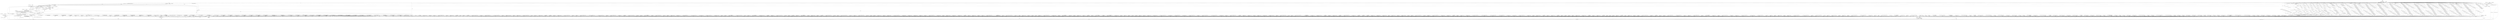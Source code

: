 digraph "0_ImageMagick_56d6e20de489113617cbbddaf41e92600a34db22@array" {
"1015060" [label="(Call,msl_info->image[n] == (Image *) NULL)"];
"1015066" [label="(Call,(Image *) NULL)"];
"1000237" [label="(Call,(char *) NULL)"];
"1000232" [label="(Call,(const char *) NULL)"];
"1015143" [label="(Call,ParseRegionGeometry(msl_info->image[n],value,\n                        &geometry,exception))"];
"1015141" [label="(Call,flags=ParseRegionGeometry(msl_info->image[n],value,\n                        &geometry,exception))"];
"1015173" [label="(Call,StringToUnsignedLong(value))"];
"1015169" [label="(Call,geometry.height=StringToUnsignedLong(value))"];
"1015212" [label="(Call,SampleImage(msl_info->image[n],geometry.width,\n            geometry.height,&msl_info->image[n]->exception))"];
"1015210" [label="(Call,sample_image=SampleImage(msl_info->image[n],geometry.width,\n            geometry.height,&msl_info->image[n]->exception))"];
"1015233" [label="(Call,sample_image == (Image *) NULL)"];
"1015251" [label="(Call,msl_info->image[n]=sample_image)"];
"1015245" [label="(Call,DestroyImage(msl_info->image[n]))"];
"1015239" [label="(Call,msl_info->image[n]=DestroyImage(msl_info->image[n]))"];
"1015195" [label="(Call,StringToLong(value))"];
"1015191" [label="(Call,geometry.width=StringToLong(value))"];
"1019593" [label="(Call,value != NULL)"];
"1019598" [label="(Call,DestroyString(value))"];
"1019596" [label="(Call,value=DestroyString(value))"];
"1019602" [label="(Call,DestroyExceptionInfo(exception))"];
"1019600" [label="(Call,exception=DestroyExceptionInfo(exception))"];
"1009730" [label="(Call,(Image *) NULL)"];
"1018046" [label="(Call,(Image*) NULL)"];
"1017467" [label="(Call,(Image *) NULL)"];
"1003098" [label="(Call,StringToDouble(value,\n                        (char **) NULL))"];
"1008311" [label="(Call,SetMSLAttributes(msl_info,keyword,value))"];
"1014502" [label="(Call,(Image *) NULL)"];
"1003100" [label="(Call,(char **) NULL)"];
"1014729" [label="(Call,(const xmlChar *) NULL)"];
"1003912" [label="(Call,SyncCacheViewAuthenticPixels(composite_view,exception))"];
"1015242" [label="(Identifier,msl_info)"];
"1000234" [label="(Identifier,NULL)"];
"1009820" [label="(Call,(const xmlChar *) NULL)"];
"1004528" [label="(Call,ParseGravityGeometry(msl_info->image[n],value,\n                        &geometry,exception))"];
"1016133" [label="(Call,(const char *) NULL)"];
"1015245" [label="(Call,DestroyImage(msl_info->image[n]))"];
"1010162" [label="(Call,ParseChannelOption(value))"];
"1008148" [label="(Call,(const xmlChar **) NULL)"];
"1003342" [label="(Call,(const xmlChar *) NULL)"];
"1008856" [label="(Call,(Image *) NULL)"];
"1004334" [label="(Call,(const xmlChar *) NULL)"];
"1011845" [label="(Call,ParseCommandOption(MagickGravityOptions,MagickFalse,\n                        value))"];
"1004223" [label="(Call,(Image *) NULL)"];
"1014856" [label="(Call,(Image *) NULL)"];
"1001578" [label="(Call,(const xmlChar *) NULL)"];
"1014978" [label="(Call,(char **) NULL)"];
"1013508" [label="(Call,StringToLong( value ))"];
"1019592" [label="(ControlStructure,if ( value != NULL ))"];
"1000838" [label="(Call,CloneString(&draw_info->font,value))"];
"1015667" [label="(Call,StringToDouble(value,\n                        (char **) NULL))"];
"1018123" [label="(Call,(Image *) NULL)"];
"1007460" [label="(Call,StringToLong(value))"];
"1010505" [label="(Call,StringToDouble(value,\n                        (char **) NULL))"];
"1011376" [label="(Call,ThrowMSLException(OptionError,\"UnrecognizedBooleanType\",\n                          value))"];
"1004729" [label="(Call,(const xmlChar *) NULL)"];
"1013621" [label="(Call,(const xmlChar **) NULL)"];
"1000692" [label="(Call,ParseCommandOption(MagickAlignOptions,MagickFalse,\n                        value))"];
"1010168" [label="(Call,ThrowMSLException(OptionError,\"UnrecognizedChannelType\",\n                          value))"];
"1016664" [label="(Call,StringToLong(value))"];
"1016231" [label="(Call,SetImageProperty(msl_info->image[n],keyword,value))"];
"1008628" [label="(Call,(char **) NULL)"];
"1018781" [label="(Call,(Image *) NULL)"];
"1003476" [label="(Call,(Image *) NULL)"];
"1015173" [label="(Call,StringToUnsignedLong(value))"];
"1000279" [label="(Call,(Image *) NULL)"];
"1009307" [label="(Call,StringToLong(value))"];
"1019173" [label="(Call,(char **) NULL)"];
"1018251" [label="(Call,(Image*) NULL)"];
"1005603" [label="(Call,(char **) NULL)"];
"1015192" [label="(Call,geometry.width)"];
"1010711" [label="(Call,QueryMagickColor(value,&fill_color,exception))"];
"1011788" [label="(Call,CloneString(&draw_info->font,value))"];
"1003974" [label="(Call,ThrowMSLException(OptionError,\"UnrecognizedBooleanType\",\n                          value))"];
"1012946" [label="(Call,(Image *) NULL)"];
"1017585" [label="(Call,(const xmlChar **) NULL)"];
"1005877" [label="(Call,ParseGeometry(value,&geometry_info))"];
"1006241" [label="(Call,(const xmlChar *) NULL)"];
"1009874" [label="(Call,StringToDouble(value,\n                        (char **) NULL))"];
"1009938" [label="(Call,StringToDouble(value,\n                        (char **) NULL))"];
"1012651" [label="(Call,(const xmlChar **) NULL)"];
"1011967" [label="(Call,ParseGeometry(value,&geometry_info))"];
"1005478" [label="(Call,ThrowMSLException(OptionError,\"UnrecognizedGravityType\",\n                          value))"];
"1009346" [label="(Call,StringToLong(value))"];
"1003146" [label="(Call,GetOneVirtualMagickPixel(msl_info->image[n],\n                        geometry.x,geometry.y,&target,exception))"];
"1016068" [label="(Call,StringToLong( value ))"];
"1012993" [label="(Call,(Image *) NULL)"];
"1017221" [label="(Call,(Image *) NULL)"];
"1011331" [label="(Call,ParseCommandOption(MagickBooleanOptions,MagickFalse,\n                        value))"];
"1016433" [label="(Call,ParseCommandOption(MagickBooleanOptions,MagickFalse,\n                        value))"];
"1005777" [label="(Call,QueryColorDatabase(value,&draw_info->stroke,\n                        exception))"];
"1003852" [label="(Call,AcquireAuthenticCacheView(composite_image,\n                        exception))"];
"1015233" [label="(Call,sample_image == (Image *) NULL)"];
"1005756" [label="(Call,ThrowMSLException(OptionError,\"UnrecognizedStretchType\",\n                          value))"];
"1014248" [label="(Call,(Image *) NULL)"];
"1007724" [label="(Call,(char **) NULL)"];
"1007223" [label="(Call,(const xmlChar *) NULL)"];
"1003220" [label="(Call,StringToLong(value))"];
"1005808" [label="(Call,ParseCommandOption(MagickStyleOptions,MagickFalse,\n                        value))"];
"1015143" [label="(Call,ParseRegionGeometry(msl_info->image[n],value,\n                        &geometry,exception))"];
"1015865" [label="(Call,LocaleCompare(property,value))"];
"1010732" [label="(Call,StringToDouble(value,\n                        (char **) NULL))"];
"1009893" [label="(Call,(char **) NULL)"];
"1004956" [label="(Call,(Image *) NULL)"];
"1003585" [label="(Call,ThrowMSLException(OptionError,\"UnrecognizedChannelType\",\n                          value))"];
"1001337" [label="(Call,StringToLong(value))"];
"1014663" [label="(Call,(Image *) NULL)"];
"1006434" [label="(Call,(const xmlChar *) NULL)"];
"1012757" [label="(Call,StringToLong(value))"];
"1015597" [label="(Call,ParseCommandOption(MagickColorspaceOptions,\n                        MagickFalse,value))"];
"1001156" [label="(Call,StringToLong(value))"];
"1002331" [label="(Call,(const xmlChar *) NULL)"];
"1008729" [label="(Call,(Image *) NULL)"];
"1015066" [label="(Call,(Image *) NULL)"];
"1006523" [label="(Call,(char **) NULL)"];
"1000392" [label="(Call,ParseCommandOption(MagickNoiseOptions,MagickFalse,\n                        value))"];
"1012102" [label="(Call,StringToLong(value))"];
"1002499" [label="(Call,(Image *) NULL)"];
"1000862" [label="(Call,ParsePageGeometry(msl_info->image[n],value,\n                        &geometry,exception))"];
"1003604" [label="(Call,QueryColorDatabase(value,\n                        &composite_image->background_color,exception))"];
"1015068" [label="(Identifier,NULL)"];
"1007416" [label="(Call,StringToLong(value))"];
"1016408" [label="(Call,ParseGeometry(value,&geometry_info))"];
"1019031" [label="(Call,(const char *) NULL)"];
"1007794" [label="(Call,StringToDouble(value,(char **) NULL))"];
"1019526" [label="(Call,CopyMagickString(msl_info->image[n]->filename,value,\n                      MaxTextExtent))"];
"1007668" [label="(Call,(const xmlChar *) NULL)"];
"1012122" [label="(Call,ThrowMSLException(OptionError,\"UnrecognizedStyleType\",\n                          value))"];
"1007621" [label="(Call,(Image *) NULL)"];
"1015234" [label="(Identifier,sample_image)"];
"1018821" [label="(Call,(Image *) NULL)"];
"1011472" [label="(Call,(const xmlChar **) NULL)"];
"1000232" [label="(Call,(const char *) NULL)"];
"1013107" [label="(Call,(char **) NULL)"];
"1005577" [label="(Call,CloneString(&draw_info->primitive,value))"];
"1011650" [label="(Call,ThrowMSLException(OptionError,\"UnrecognizedAlignType\",\n                          value))"];
"1000235" [label="(Call,value=(char *) NULL)"];
"1015149" [label="(Identifier,value)"];
"1005546" [label="(Call,ConcatenateString(&draw_info->primitive,value))"];
"1015061" [label="(Call,msl_info->image[n])"];
"1005995" [label="(Call,StringToLong(value))"];
"1003814" [label="(Call,StringToLong(value))"];
"1018560" [label="(Call,(Image *) NULL)"];
"1007275" [label="(Call,ParseCommandOption(MagickComposeOptions,\n                        MagickFalse,value))"];
"1003448" [label="(Call,(const char *) NULL)"];
"1000307" [label="(Call,(const xmlChar *) NULL)"];
"1011679" [label="(Call,ThrowMSLException(OptionError,\"UnrecognizedBooleanType\",\n                          value))"];
"1018071" [label="(Call,(Image *) NULL)"];
"1015733" [label="(Call,(const xmlChar **) NULL)"];
"1003636" [label="(Call,ParsePageGeometry(msl_info->image[n],value,\n                        &geometry,exception))"];
"1019122" [label="(Call,(const xmlChar *) NULL)"];
"1008241" [label="(Call,CatchException(exception))"];
"1016250" [label="(Call,SetImageProperty(msl_info->image[n],keyword,value))"];
"1017362" [label="(Call,StringToDouble(value,\n                        (char **) NULL))"];
"1018222" [label="(Call,LocaleCompare(theAttr, value))"];
"1008947" [label="(Call,ThrowMSLException(OptionError,\"UnrecognizedBooleanType\",\n                          value))"];
"1008651" [label="(Call,(char **) NULL)"];
"1017596" [label="(Call,(const xmlChar *) NULL)"];
"1017492" [label="(Call,(const xmlChar *) NULL)"];
"1017427" [label="(Call,(Image *) NULL)"];
"1004558" [label="(Call,StringToLong(value))"];
"1015276" [label="(Call,(Image *) NULL)"];
"1009249" [label="(Call,GetOneVirtualMagickPixel(msl_info->image[n],\n                        geometry.x,geometry.y,&target,exception))"];
"1018149" [label="(Call,(const xmlChar *) NULL)"];
"1007345" [label="(Call,ParsePageGeometry(msl_info->image[n],value,\n                        &geometry,exception))"];
"1008282" [label="(Call,(Image *) NULL)"];
"1008160" [label="(Call,(const xmlChar *) NULL)"];
"1013693" [label="(Call,StringToDouble(value,\n                        (char **) NULL))"];
"1002109" [label="(Call,QueryColorDatabase(value,\n                        &msl_info->image[n]->border_color,exception))"];
"1011228" [label="(Call,(const xmlChar *) NULL)"];
"1015150" [label="(Call,&geometry)"];
"1003769" [label="(Call,LocaleCompare(value,value))"];
"1000895" [label="(Call,ParseCommandOption(MagickGravityOptions,\n                        MagickFalse,value))"];
"1010626" [label="(Call,(const xmlChar *) NULL)"];
"1013264" [label="(Call,(const xmlChar *) NULL)"];
"1018710" [label="(Call,(char **) NULL)"];
"1015210" [label="(Call,sample_image=SampleImage(msl_info->image[n],geometry.width,\n            geometry.height,&msl_info->image[n]->exception))"];
"1007056" [label="(Call,(Image *) NULL)"];
"1018629" [label="(Call,(Image *) NULL)"];
"1012008" [label="(Call,(char **) NULL)"];
"1004781" [label="(Call,StringToLong(value))"];
"1015060" [label="(Call,msl_info->image[n] == (Image *) NULL)"];
"1017908" [label="(Call,(Image*) NULL)"];
"1015948" [label="(Call,ParseGeometry(value,&geometry_info))"];
"1006586" [label="(Call,(Image *) NULL)"];
"1010507" [label="(Call,(char **) NULL)"];
"1004701" [label="(Call,(Image *) NULL)"];
"1011282" [label="(Call,StringToLong(value))"];
"1018708" [label="(Call,StringToDouble(value,\n                        (char **) NULL))"];
"1002068" [label="(Call,ParseCommandOption(MagickComposeOptions,MagickFalse,\n                        value))"];
"1015141" [label="(Call,flags=ParseRegionGeometry(msl_info->image[n],value,\n                        &geometry,exception))"];
"1004108" [label="(Call,StringToLong(value))"];
"1008556" [label="(Call,(Image *) NULL)"];
"1015232" [label="(ControlStructure,if (sample_image == (Image *) NULL))"];
"1015153" [label="(ControlStructure,break;)"];
"1006711" [label="(Call,(Image *) NULL)"];
"1001983" [label="(Call,(Image *) NULL)"];
"1003694" [label="(Call,ThrowMSLException(OptionError,\"UnrecognizedGravityType\",\n                          value))"];
"1017944" [label="(Call,(const xmlChar *) NULL)"];
"1018945" [label="(Call,(const xmlChar **) NULL)"];
"1008486" [label="(Call,(Image *) NULL)"];
"1018416" [label="(Call,(Image *) NULL)"];
"1013153" [label="(Call,(Image *) NULL)"];
"1019110" [label="(Call,(const xmlChar **) NULL)"];
"1012054" [label="(Call,ParseCommandOption(MagickStretchOptions,MagickFalse,\n                        value))"];
"1008876" [label="(Call,(const xmlChar **) NULL)"];
"1007796" [label="(Call,(char **) NULL)"];
"1003224" [label="(Call,GetOneVirtualMagickPixel(msl_info->image[n],\n                        geometry.x,geometry.y,&target,exception))"];
"1017918" [label="(Call,(Image *) NULL)"];
"1013528" [label="(Call,StringToLong( value ))"];
"1008649" [label="(Call,StringToDouble(value,(char **) NULL))"];
"1004718" [label="(Call,(const xmlChar **) NULL)"];
"1005399" [label="(Call,CloneString(&draw_info->family,value))"];
"1010684" [label="(Call,ThrowMSLException(OptionError,\"UnrecognizedChannelType\",\n                          value))"];
"1009914" [label="(Call,ParseGeometry(value,&geometry_info))"];
"1010470" [label="(Call,ParseGeometry(value,&geometry_info))"];
"1006293" [label="(Call,ParseGeometry(value,&geometry_info))"];
"1003452" [label="(Call,LocaleCompare(attribute,value))"];
"1010545" [label="(Call,(Image *) NULL)"];
"1004476" [label="(Call,(const xmlChar *) NULL)"];
"1007955" [label="(Call,(const xmlChar **) NULL)"];
"1014055" [label="(Call,ParseCommandOption(MagickFilterOptions,MagickFalse,\n                        value))"];
"1004443" [label="(Call,(Image *) NULL)"];
"1005702" [label="(Call,(char **) NULL)"];
"1018731" [label="(Call,ParseGeometry(value,&geometry_info))"];
"1011909" [label="(Call,(char **) NULL)"];
"1004147" [label="(Call,StringToLong(value))"];
"1000785" [label="(Call,CloneString(&draw_info->encoding,value))"];
"1009559" [label="(Call,(char **) NULL)"];
"1016998" [label="(Call,(Image *) NULL)"];
"1001203" [label="(Call,CloneString(&draw_info->text,value))"];
"1016530" [label="(Call,(Image *) NULL)"];
"1012165" [label="(Call,ParseGeometry(value,&geometry_info))"];
"1005566" [label="(Call,(char **) NULL)"];
"1009557" [label="(Call,StringToDouble(value,\n                        (char **) NULL))"];
"1002635" [label="(Call,(Image *) NULL)"];
"1015218" [label="(Call,geometry.width)"];
"1012914" [label="(Call,value == (char *) NULL)"];
"1002016" [label="(Call,(const xmlChar *) NULL)"];
"1017744" [label="(Call,(const xmlChar *) NULL)"];
"1009282" [label="(Call,StringToDouble(value,(char **) NULL))"];
"1005097" [label="(Call,(const xmlChar **) NULL)"];
"1018137" [label="(Call,(const xmlChar **) NULL)"];
"1011368" [label="(Call,ParseCommandOption(MagickBooleanOptions,MagickFalse,\n                        value))"];
"1015895" [label="(Call,ParseCommandOption(\n                    MagickColorspaceOptions,MagickFalse,value))"];
"1019601" [label="(Identifier,exception)"];
"1015257" [label="(Identifier,sample_image)"];
"1006890" [label="(Call,(Image *) NULL)"];
"1001814" [label="(Call,ThrowMSLException(OptionError,\"UnrecognizedChannelType\",\n                          value))"];
"1004306" [label="(Call,(Image *) NULL)"];
"1015168" [label="(Block,)"];
"1010615" [label="(Call,(const xmlChar **) NULL)"];
"1004916" [label="(Call,(Image *) NULL)"];
"1002574" [label="(Call,StringToDouble(value,(char **) NULL))"];
"1003989" [label="(Call,(Image *) NULL)"];
"1012916" [label="(Call,(char *) NULL)"];
"1000522" [label="(Call,(const xmlChar **) NULL)"];
"1002451" [label="(Call,(Image *) NULL)"];
"1014605" [label="(Call,StringToLong( value ))"];
"1011015" [label="(Call,(Image *) NULL)"];
"1006330" [label="(Call,(char **) NULL)"];
"1000359" [label="(Call,ParseChannelOption(value))"];
"1003966" [label="(Call,ParseCommandOption(MagickBooleanOptions,MagickFalse,\n                        value))"];
"1008606" [label="(Call,CopyMagickString(key,value,MaxTextExtent))"];
"1002597" [label="(Call,StringToLong( value ))"];
"1001108" [label="(Call,ParseCommandOption(MagickStretchOptions,\n                        MagickFalse,value))"];
"1014120" [label="(Call,StringToUnsignedLong(value))"];
"1012239" [label="(Call,StringToLong(value))"];
"1016886" [label="(Call,StringToDouble(value,(char **) NULL))"];
"1004323" [label="(Call,(const xmlChar **) NULL)"];
"1000936" [label="(Call,(char **) NULL)"];
"1006216" [label="(Call,(Image *) NULL)"];
"1015252" [label="(Call,msl_info->image[n])"];
"1003185" [label="(Call,GetOneVirtualMagickPixel(msl_info->image[n],\n                        geometry.x,geometry.y,&target,exception))"];
"1017831" [label="(Call,StringToDouble(value,\n                        (char **) NULL))"];
"1000959" [label="(Call,(char **) NULL)"];
"1000533" [label="(Call,(const xmlChar *) NULL)"];
"1002848" [label="(Call,StringToLong(value))"];
"1018113" [label="(Call,(Image*) NULL)"];
"1003831" [label="(Call,SetImageArtifact(msl_info->image[n],\n                                            \"compose:args\",value))"];
"1005564" [label="(Call,StringToDouble(value,\n                        (char **) NULL))"];
"1012922" [label="(Call,CopyMagickString(msl_info->image_info[n]->filename,\n                       value,MaxTextExtent))"];
"1005726" [label="(Call,(char **) NULL)"];
"1005338" [label="(Call,CloneString(&draw_info->density,value))"];
"1015240" [label="(Call,msl_info->image[n])"];
"1015239" [label="(Call,msl_info->image[n]=DestroyImage(msl_info->image[n]))"];
"1017121" [label="(Call,StringToLong( value ))"];
"1008570" [label="(Call,(const xmlChar **) NULL)"];
"1012865" [label="(Call,(const xmlChar *) NULL)"];
"1012283" [label="(Call,StringToLong(value))"];
"1017564" [label="(Call,(Image *) NULL)"];
"1016909" [label="(Call,StringToLong( value ))"];
"1017387" [label="(Call,StringToLong(value))"];
"1009106" [label="(Call,(const xmlChar **) NULL)"];
"1018835" [label="(Call,(const xmlChar **) NULL)"];
"1000934" [label="(Call,StringToDouble(value,(char **) NULL))"];
"1015169" [label="(Call,geometry.height=StringToUnsignedLong(value))"];
"1007182" [label="(Call,(Image *) NULL)"];
"1018321" [label="(Call,(Image *) NULL)"];
"1012970" [label="(Call,SetMSLAttributes(msl_info,keyword,value))"];
"1000729" [label="(Call,ThrowMSLException(OptionError,\"UnrecognizedBooleanType\",\n                          value))"];
"1008334" [label="(Call,(Image *) NULL)"];
"1014806" [label="(Call,ParseGeometry(value,&geometry_info))"];
"1014090" [label="(Call,ParseRegionGeometry(msl_info->image[n],value,\n                        &geometry,exception))"];
"1007967" [label="(Call,(const xmlChar *) NULL)"];
"1001168" [label="(Call,ParseCommandOption(MagickStyleOptions,MagickFalse,\n                        value))"];
"1017364" [label="(Call,(char **) NULL)"];
"1002997" [label="(Call,(const xmlChar *) NULL)"];
"1019598" [label="(Call,DestroyString(value))"];
"1017327" [label="(Call,ParseGeometry(value,&geometry_info))"];
"1015903" [label="(Call,ThrowMSLException(OptionError,\"UnrecognizedColorspace\",\n                      value))"];
"1010898" [label="(Call,(const xmlChar **) NULL)"];
"1002076" [label="(Call,ThrowMSLException(OptionError,\"UnrecognizedComposeType\",\n                          value))"];
"1014063" [label="(Call,ThrowMSLException(OptionError,\"UnrecognizedNoiseType\",\n                          value))"];
"1005661" [label="(Call,ParseGeometry(value,&geometry_info))"];
"1017481" [label="(Call,(const xmlChar **) NULL)"];
"1008939" [label="(Call,ParseCommandOption(MagickBooleanOptions,MagickFalse,\n                        value))"];
"1014003" [label="(Call,(const xmlChar *) NULL)"];
"1016682" [label="(Call,StringToDouble(value,\n                        (char **) NULL))"];
"1001731" [label="(Call,(Image *) NULL)"];
"1005384" [label="(Call,QueryColorDatabase(value,&draw_info->fill,\n                        exception))"];
"1015487" [label="(Call,(Image *) NULL)"];
"1015211" [label="(Identifier,sample_image)"];
"1009001" [label="(Call,LocaleCompare(attribute,value))"];
"1011907" [label="(Call,StringToDouble(value,(char **) NULL))"];
"1018346" [label="(Call,(const xmlChar *) NULL)"];
"1001876" [label="(Call,StringToDouble(value,(char **) NULL))"];
"1011774" [label="(Call,CloneString(&draw_info->family,value))"];
"1015079" [label="(Identifier,attributes)"];
"1014528" [label="(Call,(const xmlChar *) NULL)"];
"1015927" [label="(Call,SetImageProperty(msl_info->image[n],keyword,value))"];
"1003765" [label="(Call,(const char *) NULL)"];
"1003943" [label="(Call,(char **) NULL)"];
"1010418" [label="(Call,(const xmlChar *) NULL)"];
"1001315" [label="(Call,StringToLong(value))"];
"1012083" [label="(Call,QueryColorDatabase(value,&draw_info->stroke,\n                        exception))"];
"1009008" [label="(Call,CloneImage(msl_info->image[j],0,0,\n                            MagickFalse,exception))"];
"1005296" [label="(Call,ParseCommandOption(MagickBooleanOptions,MagickFalse,\n                        value))"];
"1010884" [label="(Call,(Image *) NULL)"];
"1002239" [label="(Call,(Image *) NULL)"];
"1007015" [label="(Call,(Image *) NULL)"];
"1015175" [label="(ControlStructure,break;)"];
"1018276" [label="(Call,(Image *) NULL)"];
"1012662" [label="(Call,(const xmlChar *) NULL)"];
"1015258" [label="(ControlStructure,break;)"];
"1007751" [label="(Call,ThrowMSLException(OptionError,\"UnrecognizedChannelType\",\n                          value))"];
"1002383" [label="(Call,QueryColorDatabase(value,&target,\n                        &msl_info->image[n]->exception))"];
"1012006" [label="(Call,StringToDouble(value,(char **) NULL))"];
"1016362" [label="(Call,(char **) NULL)"];
"1015059" [label="(ControlStructure,if (msl_info->image[n] == (Image *) NULL))"];
"1016090" [label="(Call,SetImageProperty(msl_info->image[n],keyword,value))"];
"1004832" [label="(Call,(Image *) NULL)"];
"1010110" [label="(Call,(const xmlChar *) NULL)"];
"1009891" [label="(Call,StringToDouble(value,\n                        (char **) NULL))"];
"1006931" [label="(Call,(Image *) NULL)"];
"1010678" [label="(Call,ParseChannelOption(value))"];
"1000763" [label="(Call,CloneString(&draw_info->density,value))"];
"1013929" [label="(Call,(Image *) NULL)"];
"1009203" [label="(Call,(char **) NULL)"];
"1017672" [label="(Call,StringToDouble(value,\n                        (char **) NULL))"];
"1014785" [label="(Call,(char **) NULL)"];
"1003686" [label="(Call,ParseCommandOption(MagickGravityOptions,MagickFalse,\n                        value))"];
"1013762" [label="(Call,StringToDouble(value,(char **) NULL))"];
"1016360" [label="(Call,StringToDouble(value,\n                        (char **) NULL))"];
"1008413" [label="(Call,StringToDouble(value,\n                        (char **) NULL))"];
"1007941" [label="(Call,(Image *) NULL)"];
"1013105" [label="(Call,StringToDouble(value,\n                        (char **) NULL))"];
"1013785" [label="(Call,StringToDouble(value,(char **) NULL))"];
"1008887" [label="(Call,(const xmlChar *) NULL)"];
"1009470" [label="(Call,(const xmlChar *) NULL)"];
"1013717" [label="(Call,ParseGeometry(value,&geometry_info))"];
"1019547" [label="(Call,SetMSLAttributes(msl_info,keyword,value))"];
"1004081" [label="(Call,(Image *) NULL)"];
"1005700" [label="(Call,StringToDouble(value,(char **) NULL))"];
"1015528" [label="(Call,(const xmlChar *) NULL)"];
"1006765" [label="(Call,(const xmlChar **) NULL)"];
"1003661" [label="(Call,GetOneVirtualPixel(msl_info->image[n],geometry.x,\n                        geometry.y,&target,exception))"];
"1004660" [label="(Call,(Image *) NULL)"];
"1007991" [label="(Call,CopyMagickString(key,value,MaxTextExtent))"];
"1002181" [label="(Call,StringToLong(value))"];
"1004602" [label="(Call,StringToLong(value))"];
"1015221" [label="(Call,geometry.height)"];
"1000400" [label="(Call,ThrowMSLException(OptionError,\"UnrecognizedNoiseType\",\n                          value))"];
"1017101" [label="(Call,StringToLong( value ))"];
"1017024" [label="(Call,(const xmlChar *) NULL)"];
"1015196" [label="(Identifier,value)"];
"1010798" [label="(Call,(const xmlChar *) NULL)"];
"1015745" [label="(Call,(const xmlChar *) NULL)"];
"1001808" [label="(Call,ParseChannelOption(value))"];
"1016888" [label="(Call,(char **) NULL)"];
"1012032" [label="(Call,(char **) NULL)"];
"1011853" [label="(Call,ThrowMSLException(OptionError,\"UnrecognizedGravityType\",\n                          value))"];
"1002761" [label="(Call,ParsePageGeometry(msl_info->image[n],value,\n                        &geometry,exception))"];
"1009522" [label="(Call,ParseGeometry(value,&geometry_info))"];
"1008582" [label="(Call,(const xmlChar *) NULL)"];
"1004151" [label="(Call,GetOneVirtualPixel(msl_info->image[n],geometry.x,\n                        geometry.y,&target,exception))"];
"1005413" [label="(Call,CloneString(&draw_info->font,value))"];
"1004112" [label="(Call,GetOneVirtualPixel(msl_info->image[n],geometry.x,\n                        geometry.y,&target,exception))"];
"1011884" [label="(Call,StringToDouble(value,\n                        (char **) NULL))"];
"1014165" [label="(Call,StringToLong(value))"];
"1019301" [label="(Call,QueryMagickColor(value,&target,exception))"];
"1005724" [label="(Call,StringToDouble(value,(char **) NULL))"];
"1009445" [label="(Call,(Image *) NULL)"];
"1001878" [label="(Call,(char **) NULL)"];
"1017648" [label="(Call,ParseGeometry(value,&geometry_info))"];
"1006409" [label="(Call,(Image *) NULL)"];
"1001638" [label="(Call,ThrowMSLException(OptionError,\"UnrecognizedBooleanType\",\n                          value))"];
"1001942" [label="(Call,(Image *) NULL)"];
"1015353" [label="(Call,ParseRegionGeometry(msl_info->image[n],value,\n                        &geometry,exception))"];
"1001630" [label="(Call,ParseCommandOption(MagickBooleanOptions,MagickFalse,\n                        value))"];
"1019593" [label="(Call,value != NULL)"];
"1005748" [label="(Call,ParseCommandOption(MagickStretchOptions,MagickFalse,\n                        value))"];
"1011642" [label="(Call,ParseCommandOption(MagickAlignOptions,MagickFalse,\n                        value))"];
"1008672" [label="(Call,StringToDouble(value,(char **) NULL))"];
"1009780" [label="(Call,(Image *) NULL)"];
"1019251" [label="(Call,(const xmlChar *) NULL)"];
"1015719" [label="(Call,(Image *) NULL)"];
"1000824" [label="(Call,CloneString(&draw_info->family,value))"];
"1012785" [label="(Call,ThrowMSLException(OptionError,\"UnrecognizedNoiseType\",\n                          value))"];
"1012149" [label="(Call,CloneString(&draw_info->text,value))"];
"1014398" [label="(Call,StringToLong(value))"];
"1019603" [label="(Identifier,exception)"];
"1012212" [label="(Call,QueryColorDatabase(value,&draw_info->undercolor,\n                        exception))"];
"1006368" [label="(Call,(Image *) NULL)"];
"1019225" [label="(Call,(Image *) NULL)"];
"1002948" [label="(Call,(Image *) NULL)"];
"1008302" [label="(Call,SetMSLAttributes(msl_info,keyword,value))"];
"1014783" [label="(Call,StringToDouble(value,\n                        (char **) NULL))"];
"1006857" [label="(Call,(Image *) NULL)"];
"1004970" [label="(Call,(const xmlChar **) NULL)"];
"1007722" [label="(Call,StringToDouble(value,(char **) NULL))"];
"1009201" [label="(Call,StringToDouble(value,\n                        (char **) NULL))"];
"1013488" [label="(Call,StringToLong( value ))"];
"1017719" [label="(Call,(Image *) NULL)"];
"1012814" [label="(Call,StringToLong(value))"];
"1005924" [label="(Call,QueryColorDatabase(value,&draw_info->undercolor,\n                        exception))"];
"1001901" [label="(Call,StringToLong(value))"];
"1000239" [label="(Identifier,NULL)"];
"1011200" [label="(Call,(Image *) NULL)"];
"1019597" [label="(Identifier,value)"];
"1011407" [label="(Call,StringToLong(value))"];
"1015140" [label="(Block,)"];
"1011735" [label="(Call,CloneString(&draw_info->encoding,value))"];
"1019595" [label="(Identifier,NULL)"];
"1016144" [label="(Call,ParseAbsoluteGeometry(value,&geometry))"];
"1009963" [label="(Call,StringToDouble(value,\n                        (char **) NULL))"];
"1010266" [label="(Call,(const xmlChar **) NULL)"];
"1002525" [label="(Call,(const xmlChar *) NULL)"];
"1017674" [label="(Call,(char **) NULL)"];
"1014207" [label="(Call,(Image *) NULL)"];
"1013018" [label="(Call,(const xmlChar *) NULL)"];
"1008626" [label="(Call,StringToDouble(value,(char **) NULL))"];
"1006328" [label="(Call,StringToDouble(value,\n                        (char **) NULL))"];
"1018449" [label="(Call,(const xmlChar *) NULL)"];
"1018565" [label="(Call,(Image *) NULL)"];
"1019402" [label="(Call,(Image *) NULL)"];
"1002826" [label="(Call,StringToLong(value))"];
"1010099" [label="(Call,(const xmlChar **) NULL)"];
"1015582" [label="(Call,StringToDouble(value,\n                        (char **) NULL))"];
"1015195" [label="(Call,StringToLong(value))"];
"1008813" [label="(Call,(Image *) NULL)"];
"1015224" [label="(Call,&msl_info->image[n]->exception)"];
"1009311" [label="(Call,GetOneVirtualMagickPixel(msl_info->image[n],\n                        geometry.x,geometry.y,&target,exception))"];
"1010850" [label="(Call,FormatLocaleFile(stdout,\"%s\",value))"];
"1019239" [label="(Call,(const xmlChar **) NULL)"];
"1000484" [label="(Call,(Image *) NULL)"];
"1005973" [label="(Call,StringToLong(value))"];
"1007283" [label="(Call,ThrowMSLException(OptionError,\"UnrecognizedComposeType\",\n                          value))"];
"1008142" [label="(Call,(Image *) NULL)"];
"1003579" [label="(Call,ParseChannelOption(value))"];
"1009988" [label="(Call,StringToDouble(value,\n                        (char **) NULL))"];
"1013695" [label="(Call,(char **) NULL)"];
"1017012" [label="(Call,(const xmlChar **) NULL)"];
"1016035" [label="(Call,value[len-1] == '%')"];
"1001293" [label="(Call,StringToLong(value))"];
"1010734" [label="(Call,(char **) NULL)"];
"1015016" [label="(Call,(Image *) NULL)"];
"1002291" [label="(Call,(Image *) NULL)"];
"1005267" [label="(Call,ParseCommandOption(MagickAlignOptions,MagickFalse,\n                        value))"];
"1012114" [label="(Call,ParseCommandOption(MagickStyleOptions,MagickFalse,\n                        value))"];
"1009940" [label="(Call,(char **) NULL)"];
"1018335" [label="(Call,(const xmlChar **) NULL)"];
"1011886" [label="(Call,(char **) NULL)"];
"1018928" [label="(Call,(Image *) NULL)"];
"1015213" [label="(Call,msl_info->image[n])"];
"1015816" [label="(Call,LocaleCompare(property,value))"];
"1003459" [label="(Call,CloneImage(msl_info->image[j],0,0,\n                            MagickFalse,exception))"];
"1004981" [label="(Call,(const xmlChar *) NULL)"];
"1005108" [label="(Call,(const xmlChar *) NULL)"];
"1005470" [label="(Call,ParseCommandOption(MagickGravityOptions,MagickFalse,\n                        value))"];
"1012261" [label="(Call,StringToLong(value))"];
"1001550" [label="(Call,(Image *) NULL)"];
"1003121" [label="(Call,ParsePageGeometry(msl_info->image[n],value,\n                        &geometry,exception))"];
"1005059" [label="(Call,(Image *) NULL)"];
"1001680" [label="(Call,(Image *) NULL)"];
"1015152" [label="(Identifier,exception)"];
"1011004" [label="(Call,GetImageCache(profile_info,keyword,exception))"];
"1003075" [label="(Call,QueryColorDatabase(value,&draw_info->fill,\n                        exception))"];
"1014976" [label="(Call,StringToDouble(value,(char **) NULL))"];
"1006546" [label="(Call,StringToLong(value))"];
"1010082" [label="(Call,(Image *) NULL)"];
"1015246" [label="(Call,msl_info->image[n])"];
"1013238" [label="(Call,(Image *) NULL)"];
"1002576" [label="(Call,(char **) NULL)"];
"1005275" [label="(Call,ThrowMSLException(OptionError,\"UnrecognizedAlignType\",\n                          value))"];
"1019035" [label="(Call,LocaleCompare(attribute,value))"];
"1001056" [label="(Call,StringToDouble(value,(char **) NULL))"];
"1008359" [label="(Call,(const xmlChar *) NULL)"];
"1004214" [label="(Call,ParseGravityGeometry(image,composite_geometry,&geometry,\n            exception))"];
"1005304" [label="(Call,ThrowMSLException(OptionError,\"UnrecognizedBooleanType\",\n                          value))"];
"1007778" [label="(Call,CopyMagickString(gamma,value,MaxTextExtent))"];
"1013639" [label="(Call,(const xmlChar *) NULL)"];
"1005816" [label="(Call,ThrowMSLException(OptionError,\"UnrecognizedStyleType\",\n                          value))"];
"1019465" [label="(Call,(const xmlChar **) NULL)"];
"1015170" [label="(Call,geometry.height)"];
"1015057" [label="(Block,)"];
"1002906" [label="(Call,(Image *) NULL)"];
"1009990" [label="(Call,(char **) NULL)"];
"1013764" [label="(Call,(char **) NULL)"];
"1010329" [label="(Call,ParseChannelOption(value))"];
"1016947" [label="(Call,(Image *) NULL)"];
"1007438" [label="(Call,StringToLong(value))"];
"1001137" [label="(Call,QueryColorDatabase(value,&draw_info->stroke,\n                        exception))"];
"1013070" [label="(Call,ParseGeometry(value,&geometry_info))"];
"1015584" [label="(Call,(char **) NULL)"];
"1003181" [label="(Call,StringToLong(value))"];
"1001841" [label="(Call,ParseGeometry(value,&geometry_info))"];
"1016763" [label="(Call,(Image *) NULL)"];
"1000903" [label="(Call,ThrowMSLException(OptionError,\"UnrecognizedGravityType\",\n                          value))"];
"1003402" [label="(Call,ThrowMSLException(OptionError,\"UnrecognizedComposeType\",\n                          value))"];
"1011759" [label="(Call,QueryColorDatabase(value,&draw_info->fill,\n                        exception))"];
"1014376" [label="(Call,StringToLong(value))"];
"1007821" [label="(Call,(char **) NULL)"];
"1013787" [label="(Call,(char **) NULL)"];
"1015301" [label="(Call,(const xmlChar *) NULL)"];
"1010335" [label="(Call,ThrowMSLException(OptionError,\"UnrecognizedChannelType\",\n                          value))"];
"1008257" [label="(Call,(Image *) NULL)"];
"1002986" [label="(Call,(const xmlChar **) NULL)"];
"1008415" [label="(Call,(char **) NULL)"];
"1000217" [label="(Call,exception=AcquireExceptionInfo())"];
"1016278" [label="(Call,(Image *) NULL)"];
"1011483" [label="(Call,(const xmlChar *) NULL)"];
"1008026" [label="(Call,SetImageProperty(msl_info->attributes[n],key,value))"];
"1016707" [label="(Call,StringToLong(value))"];
"1012941" [label="(Call,CatchException(exception))"];
"1016046" [label="(Call,CopyMagickString(tmp,value,len))"];
"1005796" [label="(Call,StringToLong(value))"];
"1007316" [label="(Call,QueryColorDatabase(value,\n                        &msl_info->image[n]->matte_color,exception))"];
"1001176" [label="(Call,ThrowMSLException(OptionError,\"UnrecognizedStyleType\",\n                          value))"];
"1011671" [label="(Call,ParseCommandOption(MagickBooleanOptions,MagickFalse,\n                        value))"];
"1016607" [label="(Call,ParseGeometry(value,&geometry_info))"];
"1014142" [label="(Call,(char **) NULL)"];
"1019596" [label="(Call,value=DestroyString(value))"];
"1017932" [label="(Call,(const xmlChar **) NULL)"];
"1000443" [label="(Call,(Image *) NULL)"];
"1019594" [label="(Identifier,value)"];
"1003394" [label="(Call,ParseCommandOption(MagickComposeOptions,MagickFalse,\n                        value))"];
"1009809" [label="(Call,(const xmlChar **) NULL)"];
"1000721" [label="(Call,ParseCommandOption(MagickBooleanOptions,\n                        MagickFalse,value))"];
"1016387" [label="(Call,(char **) NULL)"];
"1003941" [label="(Call,StringToDouble(value,(char **) NULL))"];
"1016837" [label="(Call,(const xmlChar *) NULL)"];
"1011812" [label="(Call,ParsePageGeometry(msl_info->image[n],value,\n                        &geometry,exception))"];
"1005437" [label="(Call,ParsePageGeometry(msl_info->image[n],value,\n                        &geometry,exception))"];
"1010587" [label="(Call,(Image *) NULL)"];
"1014625" [label="(Call,StringToLong( value ))"];
"1000809" [label="(Call,QueryColorDatabase(value,&draw_info->fill,\n                        exception))"];
"1001266" [label="(Call,QueryColorDatabase(value,&draw_info->undercolor,\n                        exception))"];
"1009117" [label="(Call,(const xmlChar *) NULL)"];
"1014438" [label="(Call,(Image *) NULL)"];
"1010203" [label="(Call,ThrowMSLException(OptionError,\"UnrecognizedBooleanType\",\n                          value))"];
"1006486" [label="(Call,ParseGeometry(value,&geometry_info))"];
"1007140" [label="(Call,(Image *) NULL)"];
"1015238" [label="(ControlStructure,break;)"];
"1015405" [label="(Call,StringToLong(value))"];
"1018654" [label="(Call,(const xmlChar *) NULL)"];
"1003311" [label="(Call,(Image *) NULL)"];
"1008674" [label="(Call,(char **) NULL)"];
"1018956" [label="(Call,(const xmlChar *) NULL)"];
"1003557" [label="(Call,SetImageArtifact(composite_image,\n                                            \"compose:args\",value))"];
"1015174" [label="(Identifier,value)"];
"1013972" [label="(Call,(Image *) NULL)"];
"1000700" [label="(Call,ThrowMSLException(OptionError,\"UnrecognizedAlignType\",\n                          value))"];
"1006776" [label="(Call,(const xmlChar *) NULL)"];
"1015190" [label="(Block,)"];
"1015605" [label="(Call,ThrowMSLException(OptionError,\n                          \"UnrecognizedColorspaceType\",value))"];
"1019171" [label="(Call,StringToDouble(value,(char **) NULL))"];
"1010195" [label="(Call,ParseCommandOption(MagickBooleanOptions,MagickFalse,\n                        value))"];
"1013468" [label="(Call,StringToLong( value ))"];
"1010013" [label="(Call,StringToDouble(value,\n                        (char **) NULL))"];
"1001058" [label="(Call,(char **) NULL)"];
"1008066" [label="(Call,SetImageProperty(msl_info->attributes[n],key,value))"];
"1016684" [label="(Call,(char **) NULL)"];
"1001756" [label="(Call,(const xmlChar *) NULL)"];
"1015212" [label="(Call,SampleImage(msl_info->image[n],geometry.width,\n            geometry.height,&msl_info->image[n]->exception))"];
"1009169" [label="(Call,QueryMagickColor(value,&target,exception))"];
"1012777" [label="(Call,ParseCommandOption(MagickBooleanOptions,MagickFalse,\n                        value))"];
"1004624" [label="(Call,StringToLong(value))"];
"1004386" [label="(Call,ParseCommandOption(MagickBooleanOptions,MagickFalse,\n                        value))"];
"1010015" [label="(Call,(char **) NULL)"];
"1012030" [label="(Call,StringToDouble(value,(char **) NULL))"];
"1005522" [label="(Call,ConcatenateString(&draw_info->primitive,value))"];
"1015191" [label="(Call,geometry.width=StringToLong(value))"];
"1010393" [label="(Call,(Image *) NULL)"];
"1013252" [label="(Call,(const xmlChar **) NULL)"];
"1016642" [label="(Call,StringToLong(value))"];
"1009224" [label="(Call,ParsePageGeometry(msl_info->image[n],value,\n                        &geometry,exception))"];
"1008436" [label="(Call,ParseGeometry(value,&geometry_info))"];
"1004394" [label="(Call,ThrowMSLException(OptionError,\"UnrecognizedBooleanType\",\n                          value))"];
"1003939" [label="(Call,RotateImage(composite_image,\n                        StringToDouble(value,(char **) NULL),exception))"];
"1006521" [label="(Call,StringToDouble(value,\n                        (char **) NULL))"];
"1019600" [label="(Call,exception=DestroyExceptionInfo(exception))"];
"1012961" [label="(Call,SetMSLAttributes(msl_info,keyword,value))"];
"1009605" [label="(Call,(Image *) NULL)"];
"1016004" [label="(Call,SetImageProperty(msl_info->image[n],keyword,value))"];
"1006627" [label="(Call,(Image *) NULL)"];
"1010277" [label="(Call,(const xmlChar *) NULL)"];
"1009350" [label="(Call,GetOneVirtualMagickPixel(msl_info->image[n],\n                        geometry.x,geometry.y,&target,exception))"];
"1015251" [label="(Call,msl_info->image[n]=sample_image)"];
"1015632" [label="(Call,ParseGeometry(value,&geometry_info))"];
"1014577" [label="(Call,ParseMetaGeometry(value,&x,&y,&width,&height))"];
"1009081" [label="(Call,(Image *) NULL)"];
"1015142" [label="(Identifier,flags)"];
"1007570" [label="(Call,(Image *) NULL)"];
"1015254" [label="(Identifier,msl_info)"];
"1014281" [label="(Call,(const xmlChar *) NULL)"];
"1016811" [label="(Call,(Image *) NULL)"];
"1009876" [label="(Call,(char **) NULL)"];
"1016385" [label="(Call,StringToDouble(value,\n                        (char **) NULL))"];
"1010252" [label="(Call,(Image *) NULL)"];
"1013315" [label="(Call,ParseAbsoluteGeometry(value,&geometry))"];
"1017833" [label="(Call,(char **) NULL)"];
"1017871" [label="(Call,(Image *) NULL)"];
"1017796" [label="(Call,ParseGeometry(value,&geometry_info))"];
"1017073" [label="(Call,ParseMetaGeometry(value,&x,&y,&width,&height))"];
"1004580" [label="(Call,StringToLong(value))"];
"1000230" [label="(Call,keyword=(const char *) NULL)"];
"1008222" [label="(Call,ConcatenateMagickString(msl_info->image_info[n]->\n                      filename,value,MaxTextExtent))"];
"1007745" [label="(Call,ParseChannelOption(value))"];
"1006751" [label="(Call,(Image *) NULL)"];
"1015080" [label="(Call,(const xmlChar **) NULL)"];
"1002804" [label="(Call,StringToLong(value))"];
"1013607" [label="(Call,(Image *) NULL)"];
"1014915" [label="(Call,(const xmlChar **) NULL)"];
"1016555" [label="(Call,(const xmlChar *) NULL)"];
"1001219" [label="(Call,ParseGeometry(value,&geometry_info))"];
"1001017" [label="(Call,ParseGeometry(value,&geometry_info))"];
"1019096" [label="(Call,(Image *) NULL)"];
"1000245" [label="(Call,ResetMagickMemory(&geometry,0,sizeof(geometry)))"];
"1000365" [label="(Call,ThrowMSLException(OptionError,\"UnrecognizedChannelType\",\n                          value))"];
"1002870" [label="(Call,StringToLong(value))"];
"1015669" [label="(Call,(char **) NULL)"];
"1012853" [label="(Call,(const xmlChar **) NULL)"];
"1015383" [label="(Call,StringToUnsignedLong(value))"];
"1011339" [label="(Call,ThrowMSLException(OptionError,\"UnrecognizedBooleanType\",\n                          value))"];
"1009965" [label="(Call,(char **) NULL)"];
"1017298" [label="(Call,QueryColorDatabase(value,\n                        &msl_info->image[n]->background_color,exception))"];
"1016441" [label="(Call,ThrowMSLException(OptionError,\"UnrecognizedNoiseType\",\n                          value))"];
"1005951" [label="(Call,StringToLong(value))"];
"1002709" [label="(Call,(const xmlChar *) NULL)"];
"1008246" [label="(Call,(Image *) NULL)"];
"1018017" [label="(Call,LocaleCompare(theAttr, value))"];
"1010607" [label="(Call,QueryMagickColor(\"none\",&fill_color,exception))"];
"1010910" [label="(Call,(const xmlChar *) NULL)"];
"1019477" [label="(Call,(const xmlChar *) NULL)"];
"1015144" [label="(Call,msl_info->image[n])"];
"1011713" [label="(Call,CloneString(&draw_info->density,value))"];
"1012626" [label="(Call,(Image *) NULL)"];
"1015235" [label="(Call,(Image *) NULL)"];
"1001084" [label="(Call,(char **) NULL)"];
"1009284" [label="(Call,(char **) NULL)"];
"1014901" [label="(Call,(Image *) NULL)"];
"1000957" [label="(Call,StringToDouble(value,(char **) NULL))"];
"1015071" [label="(Identifier,OptionError)"];
"1005360" [label="(Call,CloneString(&draw_info->encoding,value))"];
"1007482" [label="(Call,StringToLong(value))"];
"1018501" [label="(Call,ParseGeometry(value,&geometry_info))"];
"1019042" [label="(Call,CloneImage(msl_info->image[j],0,0,\n                            MagickFalse,exception))"];
"1015197" [label="(ControlStructure,break;)"];
"1014516" [label="(Call,(const xmlChar **) NULL)"];
"1000186" [label="(Block,)"];
"1011217" [label="(Call,(const xmlChar **) NULL)"];
"1009646" [label="(Call,(Image *) NULL)"];
"1017246" [label="(Call,(const xmlChar *) NULL)"];
"1005601" [label="(Call,StringToDouble(value,(char **) NULL))"];
"1002676" [label="(Call,(Image *) NULL)"];
"1011294" [label="(Call,ParseCommandOption(MagickColorspaceOptions,\n                        MagickFalse,value))"];
"1015445" [label="(Call,(Image *) NULL)"];
"1001116" [label="(Call,ThrowMSLException(OptionError,\"UnrecognizedStretchType\",\n                          value))"];
"1012062" [label="(Call,ThrowMSLException(OptionError,\"UnrecognizedStretchType\",\n                          value))"];
"1014704" [label="(Call,(Image *) NULL)"];
"1019451" [label="(Call,(Image *) NULL)"];
"1019349" [label="(Call,(Image *) NULL)"];
"1015517" [label="(Call,(const xmlChar **) NULL)"];
"1007657" [label="(Call,(const xmlChar **) NULL)"];
"1001082" [label="(Call,StringToDouble(value,(char **) NULL))"];
"1014140" [label="(Call,StringToDouble(value,(char **) NULL))"];
"1007819" [label="(Call,StringToDouble(value,(char **) NULL))"];
"1003505" [label="(Call,(const xmlChar *) NULL)"];
"1018846" [label="(Call,(const xmlChar *) NULL)"];
"1003049" [label="(Call,QueryMagickColor(value,&target,exception))"];
"1014333" [label="(Call,ParsePageGeometry(msl_info->image[n],value,\n                        &geometry,exception))"];
"1002203" [label="(Call,StringToLong(value))"];
"1015091" [label="(Call,(const xmlChar *) NULL)"];
"1008997" [label="(Call,(const char *) NULL)"];
"1019602" [label="(Call,DestroyExceptionInfo(exception))"];
"1016489" [label="(Call,(Image *) NULL)"];
"1005853" [label="(Call,ConcatenateString(&draw_info->primitive,value))"];
"1012714" [label="(Call,ParsePageGeometry(msl_info->image[n],value,\n                        &geometry,exception))"];
"1017180" [label="(Call,(Image *) NULL)"];
"1000237" [label="(Call,(char *) NULL)"];
"1002413" [label="(Call,CopyMagickString(opacity,value,MaxTextExtent))"];
"1010786" [label="(Call,(const xmlChar **) NULL)"];
"1011302" [label="(Call,ThrowMSLException(OptionError,\n                          \"UnrecognizedColorspaceType\",value))"];
"1014927" [label="(Call,(const xmlChar *) NULL)"];
"1019610" [label="(MethodReturn,static void)"];
"1019599" [label="(Identifier,value)"];
"1011093" [label="(Call,FileToStringInfo(filename,~0UL,exception))"];
"1016306" [label="(Call,(const xmlChar *) NULL)"];
"1002138" [label="(Call,ParsePageGeometry(msl_info->image[n],value,\n                        &geometry,exception))"];
"1015060" -> "1015059"  [label="AST: "];
"1015060" -> "1015066"  [label="CFG: "];
"1015061" -> "1015060"  [label="AST: "];
"1015066" -> "1015060"  [label="AST: "];
"1015071" -> "1015060"  [label="CFG: "];
"1015079" -> "1015060"  [label="CFG: "];
"1015060" -> "1019610"  [label="DDG: (Image *) NULL"];
"1015060" -> "1019610"  [label="DDG: msl_info->image[n]"];
"1015060" -> "1019610"  [label="DDG: msl_info->image[n] == (Image *) NULL"];
"1015066" -> "1015060"  [label="DDG: NULL"];
"1015060" -> "1015143"  [label="DDG: msl_info->image[n]"];
"1015060" -> "1015212"  [label="DDG: msl_info->image[n]"];
"1015066" -> "1015068"  [label="CFG: "];
"1015067" -> "1015066"  [label="AST: "];
"1015068" -> "1015066"  [label="AST: "];
"1000237" -> "1015066"  [label="DDG: NULL"];
"1015066" -> "1015080"  [label="DDG: NULL"];
"1015066" -> "1019593"  [label="DDG: NULL"];
"1000237" -> "1000235"  [label="AST: "];
"1000237" -> "1000239"  [label="CFG: "];
"1000238" -> "1000237"  [label="AST: "];
"1000239" -> "1000237"  [label="AST: "];
"1000235" -> "1000237"  [label="CFG: "];
"1000237" -> "1000235"  [label="DDG: NULL"];
"1000232" -> "1000237"  [label="DDG: NULL"];
"1000237" -> "1000279"  [label="DDG: NULL"];
"1000237" -> "1000307"  [label="DDG: NULL"];
"1000237" -> "1000443"  [label="DDG: NULL"];
"1000237" -> "1000484"  [label="DDG: NULL"];
"1000237" -> "1000533"  [label="DDG: NULL"];
"1000237" -> "1000936"  [label="DDG: NULL"];
"1000237" -> "1000959"  [label="DDG: NULL"];
"1000237" -> "1001058"  [label="DDG: NULL"];
"1000237" -> "1001084"  [label="DDG: NULL"];
"1000237" -> "1001550"  [label="DDG: NULL"];
"1000237" -> "1001578"  [label="DDG: NULL"];
"1000237" -> "1001680"  [label="DDG: NULL"];
"1000237" -> "1001731"  [label="DDG: NULL"];
"1000237" -> "1001756"  [label="DDG: NULL"];
"1000237" -> "1001878"  [label="DDG: NULL"];
"1000237" -> "1001942"  [label="DDG: NULL"];
"1000237" -> "1001983"  [label="DDG: NULL"];
"1000237" -> "1002016"  [label="DDG: NULL"];
"1000237" -> "1002239"  [label="DDG: NULL"];
"1000237" -> "1002291"  [label="DDG: NULL"];
"1000237" -> "1002331"  [label="DDG: NULL"];
"1000237" -> "1002451"  [label="DDG: NULL"];
"1000237" -> "1002499"  [label="DDG: NULL"];
"1000237" -> "1002525"  [label="DDG: NULL"];
"1000237" -> "1002576"  [label="DDG: NULL"];
"1000237" -> "1002635"  [label="DDG: NULL"];
"1000237" -> "1002676"  [label="DDG: NULL"];
"1000237" -> "1002709"  [label="DDG: NULL"];
"1000237" -> "1002906"  [label="DDG: NULL"];
"1000237" -> "1002948"  [label="DDG: NULL"];
"1000237" -> "1002997"  [label="DDG: NULL"];
"1000237" -> "1003100"  [label="DDG: NULL"];
"1000237" -> "1003311"  [label="DDG: NULL"];
"1000237" -> "1003342"  [label="DDG: NULL"];
"1000237" -> "1003448"  [label="DDG: NULL"];
"1000237" -> "1003476"  [label="DDG: NULL"];
"1000237" -> "1003505"  [label="DDG: NULL"];
"1000237" -> "1003765"  [label="DDG: NULL"];
"1000237" -> "1003943"  [label="DDG: NULL"];
"1000237" -> "1003989"  [label="DDG: NULL"];
"1000237" -> "1004223"  [label="DDG: NULL"];
"1000237" -> "1004306"  [label="DDG: NULL"];
"1000237" -> "1004334"  [label="DDG: NULL"];
"1000237" -> "1004443"  [label="DDG: NULL"];
"1000237" -> "1004476"  [label="DDG: NULL"];
"1000237" -> "1004660"  [label="DDG: NULL"];
"1000237" -> "1004701"  [label="DDG: NULL"];
"1000237" -> "1004729"  [label="DDG: NULL"];
"1000237" -> "1004832"  [label="DDG: NULL"];
"1000237" -> "1004956"  [label="DDG: NULL"];
"1000237" -> "1004981"  [label="DDG: NULL"];
"1000237" -> "1005059"  [label="DDG: NULL"];
"1000237" -> "1005108"  [label="DDG: NULL"];
"1000237" -> "1005566"  [label="DDG: NULL"];
"1000237" -> "1005603"  [label="DDG: NULL"];
"1000237" -> "1005702"  [label="DDG: NULL"];
"1000237" -> "1005726"  [label="DDG: NULL"];
"1000237" -> "1006216"  [label="DDG: NULL"];
"1000237" -> "1006241"  [label="DDG: NULL"];
"1000237" -> "1006330"  [label="DDG: NULL"];
"1000237" -> "1006368"  [label="DDG: NULL"];
"1000237" -> "1006409"  [label="DDG: NULL"];
"1000237" -> "1006434"  [label="DDG: NULL"];
"1000237" -> "1006523"  [label="DDG: NULL"];
"1000237" -> "1006586"  [label="DDG: NULL"];
"1000237" -> "1006627"  [label="DDG: NULL"];
"1000237" -> "1006751"  [label="DDG: NULL"];
"1000237" -> "1006776"  [label="DDG: NULL"];
"1000237" -> "1006857"  [label="DDG: NULL"];
"1000237" -> "1006931"  [label="DDG: NULL"];
"1000237" -> "1007056"  [label="DDG: NULL"];
"1000237" -> "1007182"  [label="DDG: NULL"];
"1000237" -> "1007223"  [label="DDG: NULL"];
"1000237" -> "1007570"  [label="DDG: NULL"];
"1000237" -> "1007621"  [label="DDG: NULL"];
"1000237" -> "1007668"  [label="DDG: NULL"];
"1000237" -> "1007724"  [label="DDG: NULL"];
"1000237" -> "1007796"  [label="DDG: NULL"];
"1000237" -> "1007821"  [label="DDG: NULL"];
"1000237" -> "1007941"  [label="DDG: NULL"];
"1000237" -> "1007967"  [label="DDG: NULL"];
"1000237" -> "1008142"  [label="DDG: NULL"];
"1000237" -> "1008160"  [label="DDG: NULL"];
"1000237" -> "1008246"  [label="DDG: NULL"];
"1000237" -> "1008334"  [label="DDG: NULL"];
"1000237" -> "1008359"  [label="DDG: NULL"];
"1000237" -> "1008415"  [label="DDG: NULL"];
"1000237" -> "1008486"  [label="DDG: NULL"];
"1000237" -> "1008556"  [label="DDG: NULL"];
"1000237" -> "1008582"  [label="DDG: NULL"];
"1000237" -> "1008628"  [label="DDG: NULL"];
"1000237" -> "1008651"  [label="DDG: NULL"];
"1000237" -> "1008674"  [label="DDG: NULL"];
"1000237" -> "1008729"  [label="DDG: NULL"];
"1000237" -> "1008856"  [label="DDG: NULL"];
"1000237" -> "1008887"  [label="DDG: NULL"];
"1000237" -> "1008997"  [label="DDG: NULL"];
"1000237" -> "1009081"  [label="DDG: NULL"];
"1000237" -> "1009117"  [label="DDG: NULL"];
"1000237" -> "1009203"  [label="DDG: NULL"];
"1000237" -> "1009284"  [label="DDG: NULL"];
"1000237" -> "1009445"  [label="DDG: NULL"];
"1000237" -> "1009470"  [label="DDG: NULL"];
"1000237" -> "1009559"  [label="DDG: NULL"];
"1000237" -> "1009605"  [label="DDG: NULL"];
"1000237" -> "1009646"  [label="DDG: NULL"];
"1000237" -> "1009780"  [label="DDG: NULL"];
"1000237" -> "1009820"  [label="DDG: NULL"];
"1000237" -> "1009876"  [label="DDG: NULL"];
"1000237" -> "1009893"  [label="DDG: NULL"];
"1000237" -> "1009940"  [label="DDG: NULL"];
"1000237" -> "1009965"  [label="DDG: NULL"];
"1000237" -> "1009990"  [label="DDG: NULL"];
"1000237" -> "1010015"  [label="DDG: NULL"];
"1000237" -> "1010082"  [label="DDG: NULL"];
"1000237" -> "1010110"  [label="DDG: NULL"];
"1000237" -> "1010252"  [label="DDG: NULL"];
"1000237" -> "1010277"  [label="DDG: NULL"];
"1000237" -> "1010393"  [label="DDG: NULL"];
"1000237" -> "1010418"  [label="DDG: NULL"];
"1000237" -> "1010507"  [label="DDG: NULL"];
"1000237" -> "1010545"  [label="DDG: NULL"];
"1000237" -> "1010587"  [label="DDG: NULL"];
"1000237" -> "1010626"  [label="DDG: NULL"];
"1000237" -> "1010734"  [label="DDG: NULL"];
"1000237" -> "1010786"  [label="DDG: NULL"];
"1000237" -> "1010798"  [label="DDG: NULL"];
"1000237" -> "1010884"  [label="DDG: NULL"];
"1000237" -> "1011200"  [label="DDG: NULL"];
"1000237" -> "1011228"  [label="DDG: NULL"];
"1000237" -> "1011472"  [label="DDG: NULL"];
"1000237" -> "1011483"  [label="DDG: NULL"];
"1000237" -> "1011886"  [label="DDG: NULL"];
"1000237" -> "1011909"  [label="DDG: NULL"];
"1000237" -> "1012008"  [label="DDG: NULL"];
"1000237" -> "1012032"  [label="DDG: NULL"];
"1000237" -> "1012626"  [label="DDG: NULL"];
"1000237" -> "1012662"  [label="DDG: NULL"];
"1000237" -> "1012853"  [label="DDG: NULL"];
"1000237" -> "1012865"  [label="DDG: NULL"];
"1000237" -> "1012916"  [label="DDG: NULL"];
"1000237" -> "1012993"  [label="DDG: NULL"];
"1000237" -> "1013018"  [label="DDG: NULL"];
"1000237" -> "1013107"  [label="DDG: NULL"];
"1000237" -> "1013153"  [label="DDG: NULL"];
"1000237" -> "1013238"  [label="DDG: NULL"];
"1000237" -> "1013264"  [label="DDG: NULL"];
"1000237" -> "1013607"  [label="DDG: NULL"];
"1000237" -> "1013639"  [label="DDG: NULL"];
"1000237" -> "1013695"  [label="DDG: NULL"];
"1000237" -> "1013764"  [label="DDG: NULL"];
"1000237" -> "1013787"  [label="DDG: NULL"];
"1000237" -> "1013929"  [label="DDG: NULL"];
"1000237" -> "1013972"  [label="DDG: NULL"];
"1000237" -> "1014003"  [label="DDG: NULL"];
"1000237" -> "1014142"  [label="DDG: NULL"];
"1000237" -> "1014207"  [label="DDG: NULL"];
"1000237" -> "1014248"  [label="DDG: NULL"];
"1000237" -> "1014281"  [label="DDG: NULL"];
"1000237" -> "1014438"  [label="DDG: NULL"];
"1000237" -> "1014502"  [label="DDG: NULL"];
"1000237" -> "1014528"  [label="DDG: NULL"];
"1000237" -> "1014663"  [label="DDG: NULL"];
"1000237" -> "1014704"  [label="DDG: NULL"];
"1000237" -> "1014729"  [label="DDG: NULL"];
"1000237" -> "1014785"  [label="DDG: NULL"];
"1000237" -> "1014856"  [label="DDG: NULL"];
"1000237" -> "1014901"  [label="DDG: NULL"];
"1000237" -> "1014927"  [label="DDG: NULL"];
"1000237" -> "1014978"  [label="DDG: NULL"];
"1000237" -> "1015016"  [label="DDG: NULL"];
"1000237" -> "1015091"  [label="DDG: NULL"];
"1000237" -> "1015235"  [label="DDG: NULL"];
"1000237" -> "1015276"  [label="DDG: NULL"];
"1000237" -> "1015301"  [label="DDG: NULL"];
"1000237" -> "1015445"  [label="DDG: NULL"];
"1000237" -> "1015487"  [label="DDG: NULL"];
"1000237" -> "1015528"  [label="DDG: NULL"];
"1000237" -> "1015584"  [label="DDG: NULL"];
"1000237" -> "1015669"  [label="DDG: NULL"];
"1000237" -> "1015719"  [label="DDG: NULL"];
"1000237" -> "1015745"  [label="DDG: NULL"];
"1000237" -> "1016133"  [label="DDG: NULL"];
"1000237" -> "1016278"  [label="DDG: NULL"];
"1000237" -> "1016306"  [label="DDG: NULL"];
"1000237" -> "1016362"  [label="DDG: NULL"];
"1000237" -> "1016387"  [label="DDG: NULL"];
"1000237" -> "1016489"  [label="DDG: NULL"];
"1000237" -> "1016530"  [label="DDG: NULL"];
"1000237" -> "1016555"  [label="DDG: NULL"];
"1000237" -> "1016684"  [label="DDG: NULL"];
"1000237" -> "1016763"  [label="DDG: NULL"];
"1000237" -> "1016811"  [label="DDG: NULL"];
"1000237" -> "1016837"  [label="DDG: NULL"];
"1000237" -> "1016888"  [label="DDG: NULL"];
"1000237" -> "1016947"  [label="DDG: NULL"];
"1000237" -> "1016998"  [label="DDG: NULL"];
"1000237" -> "1017024"  [label="DDG: NULL"];
"1000237" -> "1017180"  [label="DDG: NULL"];
"1000237" -> "1017221"  [label="DDG: NULL"];
"1000237" -> "1017246"  [label="DDG: NULL"];
"1000237" -> "1017364"  [label="DDG: NULL"];
"1000237" -> "1017427"  [label="DDG: NULL"];
"1000237" -> "1017467"  [label="DDG: NULL"];
"1000237" -> "1017492"  [label="DDG: NULL"];
"1000237" -> "1017564"  [label="DDG: NULL"];
"1000237" -> "1017596"  [label="DDG: NULL"];
"1000237" -> "1017674"  [label="DDG: NULL"];
"1000237" -> "1017719"  [label="DDG: NULL"];
"1000237" -> "1017744"  [label="DDG: NULL"];
"1000237" -> "1017833"  [label="DDG: NULL"];
"1000237" -> "1017871"  [label="DDG: NULL"];
"1000237" -> "1017908"  [label="DDG: NULL"];
"1000237" -> "1017944"  [label="DDG: NULL"];
"1000237" -> "1018046"  [label="DDG: NULL"];
"1000237" -> "1018113"  [label="DDG: NULL"];
"1000237" -> "1018149"  [label="DDG: NULL"];
"1000237" -> "1018251"  [label="DDG: NULL"];
"1000237" -> "1018321"  [label="DDG: NULL"];
"1000237" -> "1018416"  [label="DDG: NULL"];
"1000237" -> "1018449"  [label="DDG: NULL"];
"1000237" -> "1018560"  [label="DDG: NULL"];
"1000237" -> "1018629"  [label="DDG: NULL"];
"1000237" -> "1018654"  [label="DDG: NULL"];
"1000237" -> "1018710"  [label="DDG: NULL"];
"1000237" -> "1018781"  [label="DDG: NULL"];
"1000237" -> "1018821"  [label="DDG: NULL"];
"1000237" -> "1018846"  [label="DDG: NULL"];
"1000237" -> "1018928"  [label="DDG: NULL"];
"1000237" -> "1018956"  [label="DDG: NULL"];
"1000237" -> "1019031"  [label="DDG: NULL"];
"1000237" -> "1019096"  [label="DDG: NULL"];
"1000237" -> "1019122"  [label="DDG: NULL"];
"1000237" -> "1019173"  [label="DDG: NULL"];
"1000237" -> "1019225"  [label="DDG: NULL"];
"1000237" -> "1019251"  [label="DDG: NULL"];
"1000237" -> "1019349"  [label="DDG: NULL"];
"1000237" -> "1019451"  [label="DDG: NULL"];
"1000237" -> "1019477"  [label="DDG: NULL"];
"1000237" -> "1019593"  [label="DDG: NULL"];
"1000232" -> "1000230"  [label="AST: "];
"1000232" -> "1000234"  [label="CFG: "];
"1000233" -> "1000232"  [label="AST: "];
"1000234" -> "1000232"  [label="AST: "];
"1000230" -> "1000232"  [label="CFG: "];
"1000232" -> "1000230"  [label="DDG: NULL"];
"1015143" -> "1015141"  [label="AST: "];
"1015143" -> "1015152"  [label="CFG: "];
"1015144" -> "1015143"  [label="AST: "];
"1015149" -> "1015143"  [label="AST: "];
"1015150" -> "1015143"  [label="AST: "];
"1015152" -> "1015143"  [label="AST: "];
"1015141" -> "1015143"  [label="CFG: "];
"1015143" -> "1019610"  [label="DDG: &geometry"];
"1015143" -> "1019610"  [label="DDG: msl_info->image[n]"];
"1015143" -> "1015141"  [label="DDG: msl_info->image[n]"];
"1015143" -> "1015141"  [label="DDG: value"];
"1015143" -> "1015141"  [label="DDG: &geometry"];
"1015143" -> "1015141"  [label="DDG: exception"];
"1000235" -> "1015143"  [label="DDG: value"];
"1015195" -> "1015143"  [label="DDG: value"];
"1015173" -> "1015143"  [label="DDG: value"];
"1000245" -> "1015143"  [label="DDG: &geometry"];
"1000217" -> "1015143"  [label="DDG: exception"];
"1015143" -> "1015173"  [label="DDG: value"];
"1015143" -> "1015195"  [label="DDG: value"];
"1015143" -> "1015212"  [label="DDG: msl_info->image[n]"];
"1015143" -> "1019593"  [label="DDG: value"];
"1015143" -> "1019602"  [label="DDG: exception"];
"1015141" -> "1015140"  [label="AST: "];
"1015142" -> "1015141"  [label="AST: "];
"1015153" -> "1015141"  [label="CFG: "];
"1015141" -> "1019610"  [label="DDG: flags"];
"1015141" -> "1019610"  [label="DDG: ParseRegionGeometry(msl_info->image[n],value,\n                        &geometry,exception)"];
"1015173" -> "1015169"  [label="AST: "];
"1015173" -> "1015174"  [label="CFG: "];
"1015174" -> "1015173"  [label="AST: "];
"1015169" -> "1015173"  [label="CFG: "];
"1015173" -> "1015169"  [label="DDG: value"];
"1000235" -> "1015173"  [label="DDG: value"];
"1015195" -> "1015173"  [label="DDG: value"];
"1015173" -> "1015195"  [label="DDG: value"];
"1015173" -> "1019593"  [label="DDG: value"];
"1015169" -> "1015168"  [label="AST: "];
"1015170" -> "1015169"  [label="AST: "];
"1015175" -> "1015169"  [label="CFG: "];
"1015169" -> "1019610"  [label="DDG: StringToUnsignedLong(value)"];
"1015169" -> "1019610"  [label="DDG: geometry.height"];
"1015169" -> "1015212"  [label="DDG: geometry.height"];
"1015212" -> "1015210"  [label="AST: "];
"1015212" -> "1015224"  [label="CFG: "];
"1015213" -> "1015212"  [label="AST: "];
"1015218" -> "1015212"  [label="AST: "];
"1015221" -> "1015212"  [label="AST: "];
"1015224" -> "1015212"  [label="AST: "];
"1015210" -> "1015212"  [label="CFG: "];
"1015212" -> "1019610"  [label="DDG: geometry.width"];
"1015212" -> "1019610"  [label="DDG: &msl_info->image[n]->exception"];
"1015212" -> "1019610"  [label="DDG: msl_info->image[n]"];
"1015212" -> "1019610"  [label="DDG: geometry.height"];
"1015212" -> "1015210"  [label="DDG: msl_info->image[n]"];
"1015212" -> "1015210"  [label="DDG: geometry.width"];
"1015212" -> "1015210"  [label="DDG: geometry.height"];
"1015212" -> "1015210"  [label="DDG: &msl_info->image[n]->exception"];
"1015191" -> "1015212"  [label="DDG: geometry.width"];
"1015212" -> "1015245"  [label="DDG: msl_info->image[n]"];
"1015210" -> "1015057"  [label="AST: "];
"1015211" -> "1015210"  [label="AST: "];
"1015234" -> "1015210"  [label="CFG: "];
"1015210" -> "1019610"  [label="DDG: SampleImage(msl_info->image[n],geometry.width,\n            geometry.height,&msl_info->image[n]->exception)"];
"1015210" -> "1015233"  [label="DDG: sample_image"];
"1015233" -> "1015232"  [label="AST: "];
"1015233" -> "1015235"  [label="CFG: "];
"1015234" -> "1015233"  [label="AST: "];
"1015235" -> "1015233"  [label="AST: "];
"1015238" -> "1015233"  [label="CFG: "];
"1015242" -> "1015233"  [label="CFG: "];
"1015233" -> "1019610"  [label="DDG: sample_image"];
"1015233" -> "1019610"  [label="DDG: sample_image == (Image *) NULL"];
"1015233" -> "1019610"  [label="DDG: (Image *) NULL"];
"1015235" -> "1015233"  [label="DDG: NULL"];
"1015233" -> "1015251"  [label="DDG: sample_image"];
"1015251" -> "1015057"  [label="AST: "];
"1015251" -> "1015257"  [label="CFG: "];
"1015252" -> "1015251"  [label="AST: "];
"1015257" -> "1015251"  [label="AST: "];
"1015258" -> "1015251"  [label="CFG: "];
"1015251" -> "1019610"  [label="DDG: msl_info->image[n]"];
"1015251" -> "1019610"  [label="DDG: sample_image"];
"1015245" -> "1015239"  [label="AST: "];
"1015245" -> "1015246"  [label="CFG: "];
"1015246" -> "1015245"  [label="AST: "];
"1015239" -> "1015245"  [label="CFG: "];
"1015245" -> "1015239"  [label="DDG: msl_info->image[n]"];
"1015239" -> "1015057"  [label="AST: "];
"1015240" -> "1015239"  [label="AST: "];
"1015254" -> "1015239"  [label="CFG: "];
"1015239" -> "1019610"  [label="DDG: DestroyImage(msl_info->image[n])"];
"1015195" -> "1015191"  [label="AST: "];
"1015195" -> "1015196"  [label="CFG: "];
"1015196" -> "1015195"  [label="AST: "];
"1015191" -> "1015195"  [label="CFG: "];
"1015195" -> "1015191"  [label="DDG: value"];
"1000235" -> "1015195"  [label="DDG: value"];
"1015195" -> "1019593"  [label="DDG: value"];
"1015191" -> "1015190"  [label="AST: "];
"1015192" -> "1015191"  [label="AST: "];
"1015197" -> "1015191"  [label="CFG: "];
"1015191" -> "1019610"  [label="DDG: StringToLong(value)"];
"1015191" -> "1019610"  [label="DDG: geometry.width"];
"1019593" -> "1019592"  [label="AST: "];
"1019593" -> "1019595"  [label="CFG: "];
"1019594" -> "1019593"  [label="AST: "];
"1019595" -> "1019593"  [label="AST: "];
"1019597" -> "1019593"  [label="CFG: "];
"1019601" -> "1019593"  [label="CFG: "];
"1019593" -> "1019610"  [label="DDG: value != NULL"];
"1019593" -> "1019610"  [label="DDG: value"];
"1019593" -> "1019610"  [label="DDG: NULL"];
"1004386" -> "1019593"  [label="DDG: value"];
"1004147" -> "1019593"  [label="DDG: value"];
"1005267" -> "1019593"  [label="DDG: value"];
"1006546" -> "1019593"  [label="DDG: value"];
"1000809" -> "1019593"  [label="DDG: value"];
"1009522" -> "1019593"  [label="DDG: value"];
"1005413" -> "1019593"  [label="DDG: value"];
"1009307" -> "1019593"  [label="DDG: value"];
"1016886" -> "1019593"  [label="DDG: value"];
"1011759" -> "1019593"  [label="DDG: value"];
"1011368" -> "1019593"  [label="DDG: value"];
"1005478" -> "1019593"  [label="DDG: value"];
"1003585" -> "1019593"  [label="DDG: value"];
"1002138" -> "1019593"  [label="DDG: value"];
"1018501" -> "1019593"  [label="DDG: value"];
"1001876" -> "1019593"  [label="DDG: value"];
"1011884" -> "1019593"  [label="DDG: value"];
"1017648" -> "1019593"  [label="DDG: value"];
"1002181" -> "1019593"  [label="DDG: value"];
"1019526" -> "1019593"  [label="DDG: value"];
"1009914" -> "1019593"  [label="DDG: value"];
"1016385" -> "1019593"  [label="DDG: value"];
"1001266" -> "1019593"  [label="DDG: value"];
"1012261" -> "1019593"  [label="DDG: value"];
"1008947" -> "1019593"  [label="DDG: value"];
"1012714" -> "1019593"  [label="DDG: value"];
"1005796" -> "1019593"  [label="DDG: value"];
"1003604" -> "1019593"  [label="DDG: value"];
"1019171" -> "1019593"  [label="DDG: value"];
"1000721" -> "1019593"  [label="DDG: value"];
"1015948" -> "1019593"  [label="DDG: value"];
"1013508" -> "1019593"  [label="DDG: value"];
"1002597" -> "1019593"  [label="DDG: value"];
"1010013" -> "1019593"  [label="DDG: value"];
"1003636" -> "1019593"  [label="DDG: value"];
"1007438" -> "1019593"  [label="DDG: value"];
"1005275" -> "1019593"  [label="DDG: value"];
"1011294" -> "1019593"  [label="DDG: value"];
"1005756" -> "1019593"  [label="DDG: value"];
"1012757" -> "1019593"  [label="DDG: value"];
"1000838" -> "1019593"  [label="DDG: value"];
"1000692" -> "1019593"  [label="DDG: value"];
"1001176" -> "1019593"  [label="DDG: value"];
"1005304" -> "1019593"  [label="DDG: value"];
"1014376" -> "1019593"  [label="DDG: value"];
"1014783" -> "1019593"  [label="DDG: value"];
"1011853" -> "1019593"  [label="DDG: value"];
"1005808" -> "1019593"  [label="DDG: value"];
"1005470" -> "1019593"  [label="DDG: value"];
"1000824" -> "1019593"  [label="DDG: value"];
"1012777" -> "1019593"  [label="DDG: value"];
"1013717" -> "1019593"  [label="DDG: value"];
"1003075" -> "1019593"  [label="DDG: value"];
"1002761" -> "1019593"  [label="DDG: value"];
"1000934" -> "1019593"  [label="DDG: value"];
"1002848" -> "1019593"  [label="DDG: value"];
"1016360" -> "1019593"  [label="DDG: value"];
"1013528" -> "1019593"  [label="DDG: value"];
"1011282" -> "1019593"  [label="DDG: value"];
"1015605" -> "1019593"  [label="DDG: value"];
"1015383" -> "1019593"  [label="DDG: value"];
"1017831" -> "1019593"  [label="DDG: value"];
"1012961" -> "1019593"  [label="DDG: value"];
"1001337" -> "1019593"  [label="DDG: value"];
"1005577" -> "1019593"  [label="DDG: value"];
"1004108" -> "1019593"  [label="DDG: value"];
"1000235" -> "1019593"  [label="DDG: value"];
"1007722" -> "1019593"  [label="DDG: value"];
"1010203" -> "1019593"  [label="DDG: value"];
"1007345" -> "1019593"  [label="DDG: value"];
"1011713" -> "1019593"  [label="DDG: value"];
"1014605" -> "1019593"  [label="DDG: value"];
"1014806" -> "1019593"  [label="DDG: value"];
"1016682" -> "1019593"  [label="DDG: value"];
"1009224" -> "1019593"  [label="DDG: value"];
"1003557" -> "1019593"  [label="DDG: value"];
"1016144" -> "1019593"  [label="DDG: value"];
"1009891" -> "1019593"  [label="DDG: value"];
"1005700" -> "1019593"  [label="DDG: value"];
"1001056" -> "1019593"  [label="DDG: value"];
"1002826" -> "1019593"  [label="DDG: value"];
"1008311" -> "1019593"  [label="DDG: value"];
"1004558" -> "1019593"  [label="DDG: value"];
"1007316" -> "1019593"  [label="DDG: value"];
"1015865" -> "1019593"  [label="DDG: value"];
"1017298" -> "1019593"  [label="DDG: value"];
"1002870" -> "1019593"  [label="DDG: value"];
"1006521" -> "1019593"  [label="DDG: value"];
"1002068" -> "1019593"  [label="DDG: value"];
"1011845" -> "1019593"  [label="DDG: value"];
"1004624" -> "1019593"  [label="DDG: value"];
"1008026" -> "1019593"  [label="DDG: value"];
"1010162" -> "1019593"  [label="DDG: value"];
"1015597" -> "1019593"  [label="DDG: value"];
"1002413" -> "1019593"  [label="DDG: value"];
"1016607" -> "1019593"  [label="DDG: value"];
"1014165" -> "1019593"  [label="DDG: value"];
"1012054" -> "1019593"  [label="DDG: value"];
"1003220" -> "1019593"  [label="DDG: value"];
"1011407" -> "1019593"  [label="DDG: value"];
"1001630" -> "1019593"  [label="DDG: value"];
"1005973" -> "1019593"  [label="DDG: value"];
"1007460" -> "1019593"  [label="DDG: value"];
"1009874" -> "1019593"  [label="DDG: value"];
"1006328" -> "1019593"  [label="DDG: value"];
"1015927" -> "1019593"  [label="DDG: value"];
"1010684" -> "1019593"  [label="DDG: value"];
"1001841" -> "1019593"  [label="DDG: value"];
"1013105" -> "1019593"  [label="DDG: value"];
"1014577" -> "1019593"  [label="DDG: value"];
"1003769" -> "1019593"  [label="DDG: value"];
"1000903" -> "1019593"  [label="DDG: value"];
"1005661" -> "1019593"  [label="DDG: value"];
"1010505" -> "1019593"  [label="DDG: value"];
"1009001" -> "1019593"  [label="DDG: value"];
"1016909" -> "1019593"  [label="DDG: value"];
"1007778" -> "1019593"  [label="DDG: value"];
"1011735" -> "1019593"  [label="DDG: value"];
"1003394" -> "1019593"  [label="DDG: value"];
"1007751" -> "1019593"  [label="DDG: value"];
"1017073" -> "1019593"  [label="DDG: value"];
"1005399" -> "1019593"  [label="DDG: value"];
"1011302" -> "1019593"  [label="DDG: value"];
"1014090" -> "1019593"  [label="DDG: value"];
"1008066" -> "1019593"  [label="DDG: value"];
"1008302" -> "1019593"  [label="DDG: value"];
"1000785" -> "1019593"  [label="DDG: value"];
"1015816" -> "1019593"  [label="DDG: value"];
"1009346" -> "1019593"  [label="DDG: value"];
"1012914" -> "1019593"  [label="DDG: value"];
"1003831" -> "1019593"  [label="DDG: value"];
"1010711" -> "1019593"  [label="DDG: value"];
"1005546" -> "1019593"  [label="DDG: value"];
"1012165" -> "1019593"  [label="DDG: value"];
"1001315" -> "1019593"  [label="DDG: value"];
"1001901" -> "1019593"  [label="DDG: value"];
"1007819" -> "1019593"  [label="DDG: value"];
"1010329" -> "1019593"  [label="DDG: value"];
"1001203" -> "1019593"  [label="DDG: value"];
"1000365" -> "1019593"  [label="DDG: value"];
"1002574" -> "1019593"  [label="DDG: value"];
"1002203" -> "1019593"  [label="DDG: value"];
"1005924" -> "1019593"  [label="DDG: value"];
"1010850" -> "1019593"  [label="DDG: value"];
"1017796" -> "1019593"  [label="DDG: value"];
"1011339" -> "1019593"  [label="DDG: value"];
"1001017" -> "1019593"  [label="DDG: value"];
"1002076" -> "1019593"  [label="DDG: value"];
"1015353" -> "1019593"  [label="DDG: value"];
"1012122" -> "1019593"  [label="DDG: value"];
"1012922" -> "1019593"  [label="DDG: value"];
"1001108" -> "1019593"  [label="DDG: value"];
"1004580" -> "1019593"  [label="DDG: value"];
"1001137" -> "1019593"  [label="DDG: value"];
"1000400" -> "1019593"  [label="DDG: value"];
"1016642" -> "1019593"  [label="DDG: value"];
"1019547" -> "1019593"  [label="DDG: value"];
"1010168" -> "1019593"  [label="DDG: value"];
"1003121" -> "1019593"  [label="DDG: value"];
"1015895" -> "1019593"  [label="DDG: value"];
"1005995" -> "1019593"  [label="DDG: value"];
"1013468" -> "1019593"  [label="DDG: value"];
"1010678" -> "1019593"  [label="DDG: value"];
"1000895" -> "1019593"  [label="DDG: value"];
"1015903" -> "1019593"  [label="DDG: value"];
"1005296" -> "1019593"  [label="DDG: value"];
"1004394" -> "1019593"  [label="DDG: value"];
"1014063" -> "1019593"  [label="DDG: value"];
"1003966" -> "1019593"  [label="DDG: value"];
"1000957" -> "1019593"  [label="DDG: value"];
"1012970" -> "1019593"  [label="DDG: value"];
"1011788" -> "1019593"  [label="DDG: value"];
"1008222" -> "1019593"  [label="DDG: value"];
"1003098" -> "1019593"  [label="DDG: value"];
"1006293" -> "1019593"  [label="DDG: value"];
"1012785" -> "1019593"  [label="DDG: value"];
"1003181" -> "1019593"  [label="DDG: value"];
"1001219" -> "1019593"  [label="DDG: value"];
"1011642" -> "1019593"  [label="DDG: value"];
"1011774" -> "1019593"  [label="DDG: value"];
"1002804" -> "1019593"  [label="DDG: value"];
"1015405" -> "1019593"  [label="DDG: value"];
"1004781" -> "1019593"  [label="DDG: value"];
"1014333" -> "1019593"  [label="DDG: value"];
"1014055" -> "1019593"  [label="DDG: value"];
"1001808" -> "1019593"  [label="DDG: value"];
"1008413" -> "1019593"  [label="DDG: value"];
"1012030" -> "1019593"  [label="DDG: value"];
"1009988" -> "1019593"  [label="DDG: value"];
"1010195" -> "1019593"  [label="DDG: value"];
"1009282" -> "1019593"  [label="DDG: value"];
"1008939" -> "1019593"  [label="DDG: value"];
"1011967" -> "1019593"  [label="DDG: value"];
"1017387" -> "1019593"  [label="DDG: value"];
"1005437" -> "1019593"  [label="DDG: value"];
"1013070" -> "1019593"  [label="DDG: value"];
"1011331" -> "1019593"  [label="DDG: value"];
"1015667" -> "1019593"  [label="DDG: value"];
"1015582" -> "1019593"  [label="DDG: value"];
"1005384" -> "1019593"  [label="DDG: value"];
"1008626" -> "1019593"  [label="DDG: value"];
"1008649" -> "1019593"  [label="DDG: value"];
"1016433" -> "1019593"  [label="DDG: value"];
"1004528" -> "1019593"  [label="DDG: value"];
"1002109" -> "1019593"  [label="DDG: value"];
"1016707" -> "1019593"  [label="DDG: value"];
"1013785" -> "1019593"  [label="DDG: value"];
"1007283" -> "1019593"  [label="DDG: value"];
"1014120" -> "1019593"  [label="DDG: value"];
"1005601" -> "1019593"  [label="DDG: value"];
"1016068" -> "1019593"  [label="DDG: value"];
"1014140" -> "1019593"  [label="DDG: value"];
"1016441" -> "1019593"  [label="DDG: value"];
"1016250" -> "1019593"  [label="DDG: value"];
"1005522" -> "1019593"  [label="DDG: value"];
"1012239" -> "1019593"  [label="DDG: value"];
"1005360" -> "1019593"  [label="DDG: value"];
"1005877" -> "1019593"  [label="DDG: value"];
"1014976" -> "1019593"  [label="DDG: value"];
"1009938" -> "1019593"  [label="DDG: value"];
"1002383" -> "1019593"  [label="DDG: value"];
"1018708" -> "1019593"  [label="DDG: value"];
"1013693" -> "1019593"  [label="DDG: value"];
"1003974" -> "1019593"  [label="DDG: value"];
"1017362" -> "1019593"  [label="DDG: value"];
"1000359" -> "1019593"  [label="DDG: value"];
"1011671" -> "1019593"  [label="DDG: value"];
"1001293" -> "1019593"  [label="DDG: value"];
"1003402" -> "1019593"  [label="DDG: value"];
"1003452" -> "1019593"  [label="DDG: value"];
"1003941" -> "1019593"  [label="DDG: value"];
"1001168" -> "1019593"  [label="DDG: value"];
"1019301" -> "1019593"  [label="DDG: value"];
"1003579" -> "1019593"  [label="DDG: value"];
"1007275" -> "1019593"  [label="DDG: value"];
"1008672" -> "1019593"  [label="DDG: value"];
"1011907" -> "1019593"  [label="DDG: value"];
"1003814" -> "1019593"  [label="DDG: value"];
"1005853" -> "1019593"  [label="DDG: value"];
"1005951" -> "1019593"  [label="DDG: value"];
"1009201" -> "1019593"  [label="DDG: value"];
"1000862" -> "1019593"  [label="DDG: value"];
"1003686" -> "1019593"  [label="DDG: value"];
"1003694" -> "1019593"  [label="DDG: value"];
"1005724" -> "1019593"  [label="DDG: value"];
"1007745" -> "1019593"  [label="DDG: value"];
"1017327" -> "1019593"  [label="DDG: value"];
"1008436" -> "1019593"  [label="DDG: value"];
"1005564" -> "1019593"  [label="DDG: value"];
"1012814" -> "1019593"  [label="DDG: value"];
"1000700" -> "1019593"  [label="DDG: value"];
"1017121" -> "1019593"  [label="DDG: value"];
"1016408" -> "1019593"  [label="DDG: value"];
"1012149" -> "1019593"  [label="DDG: value"];
"1010470" -> "1019593"  [label="DDG: value"];
"1012102" -> "1019593"  [label="DDG: value"];
"1011376" -> "1019593"  [label="DDG: value"];
"1019035" -> "1019593"  [label="DDG: value"];
"1013315" -> "1019593"  [label="DDG: value"];
"1018222" -> "1019593"  [label="DDG: value"];
"1007991" -> "1019593"  [label="DDG: value"];
"1013488" -> "1019593"  [label="DDG: value"];
"1010732" -> "1019593"  [label="DDG: value"];
"1006486" -> "1019593"  [label="DDG: value"];
"1016664" -> "1019593"  [label="DDG: value"];
"1012062" -> "1019593"  [label="DDG: value"];
"1009169" -> "1019593"  [label="DDG: value"];
"1011650" -> "1019593"  [label="DDG: value"];
"1001116" -> "1019593"  [label="DDG: value"];
"1016046" -> "1019593"  [label="DDG: value"];
"1014625" -> "1019593"  [label="DDG: value"];
"1016035" -> "1019593"  [label="DDG: value[len-1]"];
"1016090" -> "1019593"  [label="DDG: value"];
"1008606" -> "1019593"  [label="DDG: value"];
"1001638" -> "1019593"  [label="DDG: value"];
"1012006" -> "1019593"  [label="DDG: value"];
"1016231" -> "1019593"  [label="DDG: value"];
"1000729" -> "1019593"  [label="DDG: value"];
"1012083" -> "1019593"  [label="DDG: value"];
"1018017" -> "1019593"  [label="DDG: value"];
"1014398" -> "1019593"  [label="DDG: value"];
"1018731" -> "1019593"  [label="DDG: value"];
"1009963" -> "1019593"  [label="DDG: value"];
"1009557" -> "1019593"  [label="DDG: value"];
"1004602" -> "1019593"  [label="DDG: value"];
"1017672" -> "1019593"  [label="DDG: value"];
"1007794" -> "1019593"  [label="DDG: value"];
"1017101" -> "1019593"  [label="DDG: value"];
"1005748" -> "1019593"  [label="DDG: value"];
"1005338" -> "1019593"  [label="DDG: value"];
"1003049" -> "1019593"  [label="DDG: value"];
"1012212" -> "1019593"  [label="DDG: value"];
"1012114" -> "1019593"  [label="DDG: value"];
"1000763" -> "1019593"  [label="DDG: value"];
"1012283" -> "1019593"  [label="DDG: value"];
"1010335" -> "1019593"  [label="DDG: value"];
"1007482" -> "1019593"  [label="DDG: value"];
"1005777" -> "1019593"  [label="DDG: value"];
"1011812" -> "1019593"  [label="DDG: value"];
"1001082" -> "1019593"  [label="DDG: value"];
"1015632" -> "1019593"  [label="DDG: value"];
"1001814" -> "1019593"  [label="DDG: value"];
"1005816" -> "1019593"  [label="DDG: value"];
"1001156" -> "1019593"  [label="DDG: value"];
"1011679" -> "1019593"  [label="DDG: value"];
"1007416" -> "1019593"  [label="DDG: value"];
"1013762" -> "1019593"  [label="DDG: value"];
"1000392" -> "1019593"  [label="DDG: value"];
"1016004" -> "1019593"  [label="DDG: value"];
"1017221" -> "1019593"  [label="DDG: NULL"];
"1006409" -> "1019593"  [label="DDG: NULL"];
"1010110" -> "1019593"  [label="DDG: NULL"];
"1016888" -> "1019593"  [label="DDG: NULL"];
"1016133" -> "1019593"  [label="DDG: NULL"];
"1018276" -> "1019593"  [label="DDG: NULL"];
"1002016" -> "1019593"  [label="DDG: NULL"];
"1004306" -> "1019593"  [label="DDG: NULL"];
"1000307" -> "1019593"  [label="DDG: NULL"];
"1012916" -> "1019593"  [label="DDG: NULL"];
"1010626" -> "1019593"  [label="DDG: NULL"];
"1000484" -> "1019593"  [label="DDG: NULL"];
"1014528" -> "1019593"  [label="DDG: NULL"];
"1012651" -> "1019593"  [label="DDG: NULL"];
"1017467" -> "1019593"  [label="DDG: NULL"];
"1007621" -> "1019593"  [label="DDG: NULL"];
"1017871" -> "1019593"  [label="DDG: NULL"];
"1016811" -> "1019593"  [label="DDG: NULL"];
"1001680" -> "1019593"  [label="DDG: NULL"];
"1017481" -> "1019593"  [label="DDG: NULL"];
"1008876" -> "1019593"  [label="DDG: NULL"];
"1003505" -> "1019593"  [label="DDG: NULL"];
"1018321" -> "1019593"  [label="DDG: NULL"];
"1008148" -> "1019593"  [label="DDG: NULL"];
"1008813" -> "1019593"  [label="DDG: NULL"];
"1009965" -> "1019593"  [label="DDG: NULL"];
"1016278" -> "1019593"  [label="DDG: NULL"];
"1002451" -> "1019593"  [label="DDG: NULL"];
"1009990" -> "1019593"  [label="DDG: NULL"];
"1009780" -> "1019593"  [label="DDG: NULL"];
"1001578" -> "1019593"  [label="DDG: NULL"];
"1009203" -> "1019593"  [label="DDG: NULL"];
"1018335" -> "1019593"  [label="DDG: NULL"];
"1014704" -> "1019593"  [label="DDG: NULL"];
"1009876" -> "1019593"  [label="DDG: NULL"];
"1012662" -> "1019593"  [label="DDG: NULL"];
"1016947" -> "1019593"  [label="DDG: NULL"];
"1008160" -> "1019593"  [label="DDG: NULL"];
"1006216" -> "1019593"  [label="DDG: NULL"];
"1001756" -> "1019593"  [label="DDG: NULL"];
"1004729" -> "1019593"  [label="DDG: NULL"];
"1006711" -> "1019593"  [label="DDG: NULL"];
"1010393" -> "1019593"  [label="DDG: NULL"];
"1018928" -> "1019593"  [label="DDG: NULL"];
"1002525" -> "1019593"  [label="DDG: NULL"];
"1004081" -> "1019593"  [label="DDG: NULL"];
"1010545" -> "1019593"  [label="DDG: NULL"];
"1006627" -> "1019593"  [label="DDG: NULL"];
"1005097" -> "1019593"  [label="DDG: NULL"];
"1003342" -> "1019593"  [label="DDG: NULL"];
"1000522" -> "1019593"  [label="DDG: NULL"];
"1007796" -> "1019593"  [label="DDG: NULL"];
"1009081" -> "1019593"  [label="DDG: NULL"];
"1012008" -> "1019593"  [label="DDG: NULL"];
"1003765" -> "1019593"  [label="DDG: NULL"];
"1014438" -> "1019593"  [label="DDG: NULL"];
"1018449" -> "1019593"  [label="DDG: NULL"];
"1004981" -> "1019593"  [label="DDG: NULL"];
"1016387" -> "1019593"  [label="DDG: NULL"];
"1003448" -> "1019593"  [label="DDG: NULL"];
"1015733" -> "1019593"  [label="DDG: NULL"];
"1009106" -> "1019593"  [label="DDG: NULL"];
"1007724" -> "1019593"  [label="DDG: NULL"];
"1014785" -> "1019593"  [label="DDG: NULL"];
"1008257" -> "1019593"  [label="DDG: NULL"];
"1016837" -> "1019593"  [label="DDG: NULL"];
"1006586" -> "1019593"  [label="DDG: NULL"];
"1005603" -> "1019593"  [label="DDG: NULL"];
"1013787" -> "1019593"  [label="DDG: NULL"];
"1013107" -> "1019593"  [label="DDG: NULL"];
"1008674" -> "1019593"  [label="DDG: NULL"];
"1013695" -> "1019593"  [label="DDG: NULL"];
"1018565" -> "1019593"  [label="DDG: NULL"];
"1004832" -> "1019593"  [label="DDG: NULL"];
"1002709" -> "1019593"  [label="DDG: NULL"];
"1006765" -> "1019593"  [label="DDG: NULL"];
"1015301" -> "1019593"  [label="DDG: NULL"];
"1006857" -> "1019593"  [label="DDG: NULL"];
"1014915" -> "1019593"  [label="DDG: NULL"];
"1010734" -> "1019593"  [label="DDG: NULL"];
"1013252" -> "1019593"  [label="DDG: NULL"];
"1000936" -> "1019593"  [label="DDG: NULL"];
"1015235" -> "1019593"  [label="DDG: NULL"];
"1015719" -> "1019593"  [label="DDG: NULL"];
"1018629" -> "1019593"  [label="DDG: NULL"];
"1004334" -> "1019593"  [label="DDG: NULL"];
"1015091" -> "1019593"  [label="DDG: NULL"];
"1013238" -> "1019593"  [label="DDG: NULL"];
"1002906" -> "1019593"  [label="DDG: NULL"];
"1011217" -> "1019593"  [label="DDG: NULL"];
"1017427" -> "1019593"  [label="DDG: NULL"];
"1002331" -> "1019593"  [label="DDG: NULL"];
"1016306" -> "1019593"  [label="DDG: NULL"];
"1010587" -> "1019593"  [label="DDG: NULL"];
"1013264" -> "1019593"  [label="DDG: NULL"];
"1016763" -> "1019593"  [label="DDG: NULL"];
"1016530" -> "1019593"  [label="DDG: NULL"];
"1002986" -> "1019593"  [label="DDG: NULL"];
"1019477" -> "1019593"  [label="DDG: NULL"];
"1018710" -> "1019593"  [label="DDG: NULL"];
"1001084" -> "1019593"  [label="DDG: NULL"];
"1011200" -> "1019593"  [label="DDG: NULL"];
"1008729" -> "1019593"  [label="DDG: NULL"];
"1007657" -> "1019593"  [label="DDG: NULL"];
"1009820" -> "1019593"  [label="DDG: NULL"];
"1016555" -> "1019593"  [label="DDG: NULL"];
"1010418" -> "1019593"  [label="DDG: NULL"];
"1005108" -> "1019593"  [label="DDG: NULL"];
"1005059" -> "1019593"  [label="DDG: NULL"];
"1014281" -> "1019593"  [label="DDG: NULL"];
"1004660" -> "1019593"  [label="DDG: NULL"];
"1001942" -> "1019593"  [label="DDG: NULL"];
"1010798" -> "1019593"  [label="DDG: NULL"];
"1009893" -> "1019593"  [label="DDG: NULL"];
"1014927" -> "1019593"  [label="DDG: NULL"];
"1010786" -> "1019593"  [label="DDG: NULL"];
"1019239" -> "1019593"  [label="DDG: NULL"];
"1002948" -> "1019593"  [label="DDG: NULL"];
"1002239" -> "1019593"  [label="DDG: NULL"];
"1013153" -> "1019593"  [label="DDG: NULL"];
"1014516" -> "1019593"  [label="DDG: NULL"];
"1013639" -> "1019593"  [label="DDG: NULL"];
"1019465" -> "1019593"  [label="DDG: NULL"];
"1008570" -> "1019593"  [label="DDG: NULL"];
"1010082" -> "1019593"  [label="DDG: NULL"];
"1010099" -> "1019593"  [label="DDG: NULL"];
"1004701" -> "1019593"  [label="DDG: NULL"];
"1018781" -> "1019593"  [label="DDG: NULL"];
"1018654" -> "1019593"  [label="DDG: NULL"];
"1014207" -> "1019593"  [label="DDG: NULL"];
"1009809" -> "1019593"  [label="DDG: NULL"];
"1017180" -> "1019593"  [label="DDG: NULL"];
"1013607" -> "1019593"  [label="DDG: NULL"];
"1007570" -> "1019593"  [label="DDG: NULL"];
"1012626" -> "1019593"  [label="DDG: NULL"];
"1006434" -> "1019593"  [label="DDG: NULL"];
"1010015" -> "1019593"  [label="DDG: NULL"];
"1010252" -> "1019593"  [label="DDG: NULL"];
"1014663" -> "1019593"  [label="DDG: NULL"];
"1016489" -> "1019593"  [label="DDG: NULL"];
"1006890" -> "1019593"  [label="DDG: NULL"];
"1014248" -> "1019593"  [label="DDG: NULL"];
"1005566" -> "1019593"  [label="DDG: NULL"];
"1009470" -> "1019593"  [label="DDG: NULL"];
"1006751" -> "1019593"  [label="DDG: NULL"];
"1018251" -> "1019593"  [label="DDG: NULL"];
"1019110" -> "1019593"  [label="DDG: NULL"];
"1004443" -> "1019593"  [label="DDG: NULL"];
"1002997" -> "1019593"  [label="DDG: NULL"];
"1008334" -> "1019593"  [label="DDG: NULL"];
"1017364" -> "1019593"  [label="DDG: NULL"];
"1017492" -> "1019593"  [label="DDG: NULL"];
"1014901" -> "1019593"  [label="DDG: NULL"];
"1018835" -> "1019593"  [label="DDG: NULL"];
"1008997" -> "1019593"  [label="DDG: NULL"];
"1007140" -> "1019593"  [label="DDG: NULL"];
"1017719" -> "1019593"  [label="DDG: NULL"];
"1012865" -> "1019593"  [label="DDG: NULL"];
"1010898" -> "1019593"  [label="DDG: NULL"];
"1018137" -> "1019593"  [label="DDG: NULL"];
"1013929" -> "1019593"  [label="DDG: NULL"];
"1015528" -> "1019593"  [label="DDG: NULL"];
"1002635" -> "1019593"  [label="DDG: NULL"];
"1004323" -> "1019593"  [label="DDG: NULL"];
"1017918" -> "1019593"  [label="DDG: NULL"];
"1018346" -> "1019593"  [label="DDG: NULL"];
"1007821" -> "1019593"  [label="DDG: NULL"];
"1001983" -> "1019593"  [label="DDG: NULL"];
"1015517" -> "1019593"  [label="DDG: NULL"];
"1000443" -> "1019593"  [label="DDG: NULL"];
"1019173" -> "1019593"  [label="DDG: NULL"];
"1003943" -> "1019593"  [label="DDG: NULL"];
"1015016" -> "1019593"  [label="DDG: NULL"];
"1007182" -> "1019593"  [label="DDG: NULL"];
"1011909" -> "1019593"  [label="DDG: NULL"];
"1018560" -> "1019593"  [label="DDG: NULL"];
"1009117" -> "1019593"  [label="DDG: NULL"];
"1006931" -> "1019593"  [label="DDG: NULL"];
"1016362" -> "1019593"  [label="DDG: NULL"];
"1018846" -> "1019593"  [label="DDG: NULL"];
"1011015" -> "1019593"  [label="DDG: NULL"];
"1012853" -> "1019593"  [label="DDG: NULL"];
"1015584" -> "1019593"  [label="DDG: NULL"];
"1018821" -> "1019593"  [label="DDG: NULL"];
"1017833" -> "1019593"  [label="DDG: NULL"];
"1001058" -> "1019593"  [label="DDG: NULL"];
"1003311" -> "1019593"  [label="DDG: NULL"];
"1008582" -> "1019593"  [label="DDG: NULL"];
"1017585" -> "1019593"  [label="DDG: NULL"];
"1014856" -> "1019593"  [label="DDG: NULL"];
"1007056" -> "1019593"  [label="DDG: NULL"];
"1017246" -> "1019593"  [label="DDG: NULL"];
"1011472" -> "1019593"  [label="DDG: NULL"];
"1007967" -> "1019593"  [label="DDG: NULL"];
"1009730" -> "1019593"  [label="DDG: NULL"];
"1017744" -> "1019593"  [label="DDG: NULL"];
"1015487" -> "1019593"  [label="DDG: NULL"];
"1008556" -> "1019593"  [label="DDG: NULL"];
"1018416" -> "1019593"  [label="DDG: NULL"];
"1009445" -> "1019593"  [label="DDG: NULL"];
"1006330" -> "1019593"  [label="DDG: NULL"];
"1016684" -> "1019593"  [label="DDG: NULL"];
"1008628" -> "1019593"  [label="DDG: NULL"];
"1015745" -> "1019593"  [label="DDG: NULL"];
"1019349" -> "1019593"  [label="DDG: NULL"];
"1019031" -> "1019593"  [label="DDG: NULL"];
"1015276" -> "1019593"  [label="DDG: NULL"];
"1011228" -> "1019593"  [label="DDG: NULL"];
"1010266" -> "1019593"  [label="DDG: NULL"];
"1007015" -> "1019593"  [label="DDG: NULL"];
"1013621" -> "1019593"  [label="DDG: NULL"];
"1008415" -> "1019593"  [label="DDG: NULL"];
"1000279" -> "1019593"  [label="DDG: NULL"];
"1009284" -> "1019593"  [label="DDG: NULL"];
"1017932" -> "1019593"  [label="DDG: NULL"];
"1000959" -> "1019593"  [label="DDG: NULL"];
"1013764" -> "1019593"  [label="DDG: NULL"];
"1007955" -> "1019593"  [label="DDG: NULL"];
"1004956" -> "1019593"  [label="DDG: NULL"];
"1007668" -> "1019593"  [label="DDG: NULL"];
"1017596" -> "1019593"  [label="DDG: NULL"];
"1018046" -> "1019593"  [label="DDG: NULL"];
"1012993" -> "1019593"  [label="DDG: NULL"];
"1006776" -> "1019593"  [label="DDG: NULL"];
"1019225" -> "1019593"  [label="DDG: NULL"];
"1009559" -> "1019593"  [label="DDG: NULL"];
"1009940" -> "1019593"  [label="DDG: NULL"];
"1001878" -> "1019593"  [label="DDG: NULL"];
"1013018" -> "1019593"  [label="DDG: NULL"];
"1008887" -> "1019593"  [label="DDG: NULL"];
"1018071" -> "1019593"  [label="DDG: NULL"];
"1019251" -> "1019593"  [label="DDG: NULL"];
"1009646" -> "1019593"  [label="DDG: NULL"];
"1014142" -> "1019593"  [label="DDG: NULL"];
"1014978" -> "1019593"  [label="DDG: NULL"];
"1000533" -> "1019593"  [label="DDG: NULL"];
"1019096" -> "1019593"  [label="DDG: NULL"];
"1011483" -> "1019593"  [label="DDG: NULL"];
"1002291" -> "1019593"  [label="DDG: NULL"];
"1010910" -> "1019593"  [label="DDG: NULL"];
"1018945" -> "1019593"  [label="DDG: NULL"];
"1008282" -> "1019593"  [label="DDG: NULL"];
"1008856" -> "1019593"  [label="DDG: NULL"];
"1004916" -> "1019593"  [label="DDG: NULL"];
"1006241" -> "1019593"  [label="DDG: NULL"];
"1009605" -> "1019593"  [label="DDG: NULL"];
"1010507" -> "1019593"  [label="DDG: NULL"];
"1008651" -> "1019593"  [label="DDG: NULL"];
"1013972" -> "1019593"  [label="DDG: NULL"];
"1005726" -> "1019593"  [label="DDG: NULL"];
"1010615" -> "1019593"  [label="DDG: NULL"];
"1017024" -> "1019593"  [label="DDG: NULL"];
"1002576" -> "1019593"  [label="DDG: NULL"];
"1017564" -> "1019593"  [label="DDG: NULL"];
"1017012" -> "1019593"  [label="DDG: NULL"];
"1006368" -> "1019593"  [label="DDG: NULL"];
"1007941" -> "1019593"  [label="DDG: NULL"];
"1017674" -> "1019593"  [label="DDG: NULL"];
"1004476" -> "1019593"  [label="DDG: NULL"];
"1004718" -> "1019593"  [label="DDG: NULL"];
"1017944" -> "1019593"  [label="DDG: NULL"];
"1014003" -> "1019593"  [label="DDG: NULL"];
"1005702" -> "1019593"  [label="DDG: NULL"];
"1019122" -> "1019593"  [label="DDG: NULL"];
"1014729" -> "1019593"  [label="DDG: NULL"];
"1003100" -> "1019593"  [label="DDG: NULL"];
"1018149" -> "1019593"  [label="DDG: NULL"];
"1016998" -> "1019593"  [label="DDG: NULL"];
"1019451" -> "1019593"  [label="DDG: NULL"];
"1002676" -> "1019593"  [label="DDG: NULL"];
"1008359" -> "1019593"  [label="DDG: NULL"];
"1010277" -> "1019593"  [label="DDG: NULL"];
"1015445" -> "1019593"  [label="DDG: NULL"];
"1015669" -> "1019593"  [label="DDG: NULL"];
"1019402" -> "1019593"  [label="DDG: NULL"];
"1004970" -> "1019593"  [label="DDG: NULL"];
"1012946" -> "1019593"  [label="DDG: NULL"];
"1012032" -> "1019593"  [label="DDG: NULL"];
"1011886" -> "1019593"  [label="DDG: NULL"];
"1007223" -> "1019593"  [label="DDG: NULL"];
"1001550" -> "1019593"  [label="DDG: NULL"];
"1018123" -> "1019593"  [label="DDG: NULL"];
"1004223" -> "1019593"  [label="DDG: NULL"];
"1014502" -> "1019593"  [label="DDG: NULL"];
"1002499" -> "1019593"  [label="DDG: NULL"];
"1003476" -> "1019593"  [label="DDG: NULL"];
"1018956" -> "1019593"  [label="DDG: NULL"];
"1010884" -> "1019593"  [label="DDG: NULL"];
"1008486" -> "1019593"  [label="DDG: NULL"];
"1001731" -> "1019593"  [label="DDG: NULL"];
"1006523" -> "1019593"  [label="DDG: NULL"];
"1019593" -> "1019598"  [label="DDG: value"];
"1019598" -> "1019596"  [label="AST: "];
"1019598" -> "1019599"  [label="CFG: "];
"1019599" -> "1019598"  [label="AST: "];
"1019596" -> "1019598"  [label="CFG: "];
"1019598" -> "1019596"  [label="DDG: value"];
"1016035" -> "1019598"  [label="DDG: value[len-1]"];
"1019596" -> "1019592"  [label="AST: "];
"1019597" -> "1019596"  [label="AST: "];
"1019601" -> "1019596"  [label="CFG: "];
"1019596" -> "1019610"  [label="DDG: DestroyString(value)"];
"1019596" -> "1019610"  [label="DDG: value"];
"1019602" -> "1019600"  [label="AST: "];
"1019602" -> "1019603"  [label="CFG: "];
"1019603" -> "1019602"  [label="AST: "];
"1019600" -> "1019602"  [label="CFG: "];
"1019602" -> "1019600"  [label="DDG: exception"];
"1011093" -> "1019602"  [label="DDG: exception"];
"1003049" -> "1019602"  [label="DDG: exception"];
"1012714" -> "1019602"  [label="DDG: exception"];
"1003459" -> "1019602"  [label="DDG: exception"];
"1014333" -> "1019602"  [label="DDG: exception"];
"1019042" -> "1019602"  [label="DDG: exception"];
"1008241" -> "1019602"  [label="DDG: exception"];
"1015353" -> "1019602"  [label="DDG: exception"];
"1003185" -> "1019602"  [label="DDG: exception"];
"1000809" -> "1019602"  [label="DDG: exception"];
"1010607" -> "1019602"  [label="DDG: exception"];
"1011004" -> "1019602"  [label="DDG: exception"];
"1004214" -> "1019602"  [label="DDG: exception"];
"1007345" -> "1019602"  [label="DDG: exception"];
"1004112" -> "1019602"  [label="DDG: exception"];
"1009169" -> "1019602"  [label="DDG: exception"];
"1005384" -> "1019602"  [label="DDG: exception"];
"1003661" -> "1019602"  [label="DDG: exception"];
"1002109" -> "1019602"  [label="DDG: exception"];
"1007316" -> "1019602"  [label="DDG: exception"];
"1002138" -> "1019602"  [label="DDG: exception"];
"1009311" -> "1019602"  [label="DDG: exception"];
"1001266" -> "1019602"  [label="DDG: exception"];
"1003224" -> "1019602"  [label="DDG: exception"];
"1000862" -> "1019602"  [label="DDG: exception"];
"1011759" -> "1019602"  [label="DDG: exception"];
"1010711" -> "1019602"  [label="DDG: exception"];
"1012083" -> "1019602"  [label="DDG: exception"];
"1014090" -> "1019602"  [label="DDG: exception"];
"1000217" -> "1019602"  [label="DDG: exception"];
"1017298" -> "1019602"  [label="DDG: exception"];
"1002761" -> "1019602"  [label="DDG: exception"];
"1005777" -> "1019602"  [label="DDG: exception"];
"1005924" -> "1019602"  [label="DDG: exception"];
"1009249" -> "1019602"  [label="DDG: exception"];
"1003912" -> "1019602"  [label="DDG: exception"];
"1005437" -> "1019602"  [label="DDG: exception"];
"1011812" -> "1019602"  [label="DDG: exception"];
"1003075" -> "1019602"  [label="DDG: exception"];
"1012212" -> "1019602"  [label="DDG: exception"];
"1009350" -> "1019602"  [label="DDG: exception"];
"1019301" -> "1019602"  [label="DDG: exception"];
"1004528" -> "1019602"  [label="DDG: exception"];
"1001137" -> "1019602"  [label="DDG: exception"];
"1009008" -> "1019602"  [label="DDG: exception"];
"1004151" -> "1019602"  [label="DDG: exception"];
"1003146" -> "1019602"  [label="DDG: exception"];
"1003604" -> "1019602"  [label="DDG: exception"];
"1003852" -> "1019602"  [label="DDG: exception"];
"1003939" -> "1019602"  [label="DDG: exception"];
"1012941" -> "1019602"  [label="DDG: exception"];
"1019600" -> "1000186"  [label="AST: "];
"1019601" -> "1019600"  [label="AST: "];
"1019605" -> "1019600"  [label="CFG: "];
"1019600" -> "1019610"  [label="DDG: exception"];
"1019600" -> "1019610"  [label="DDG: DestroyExceptionInfo(exception)"];
}

